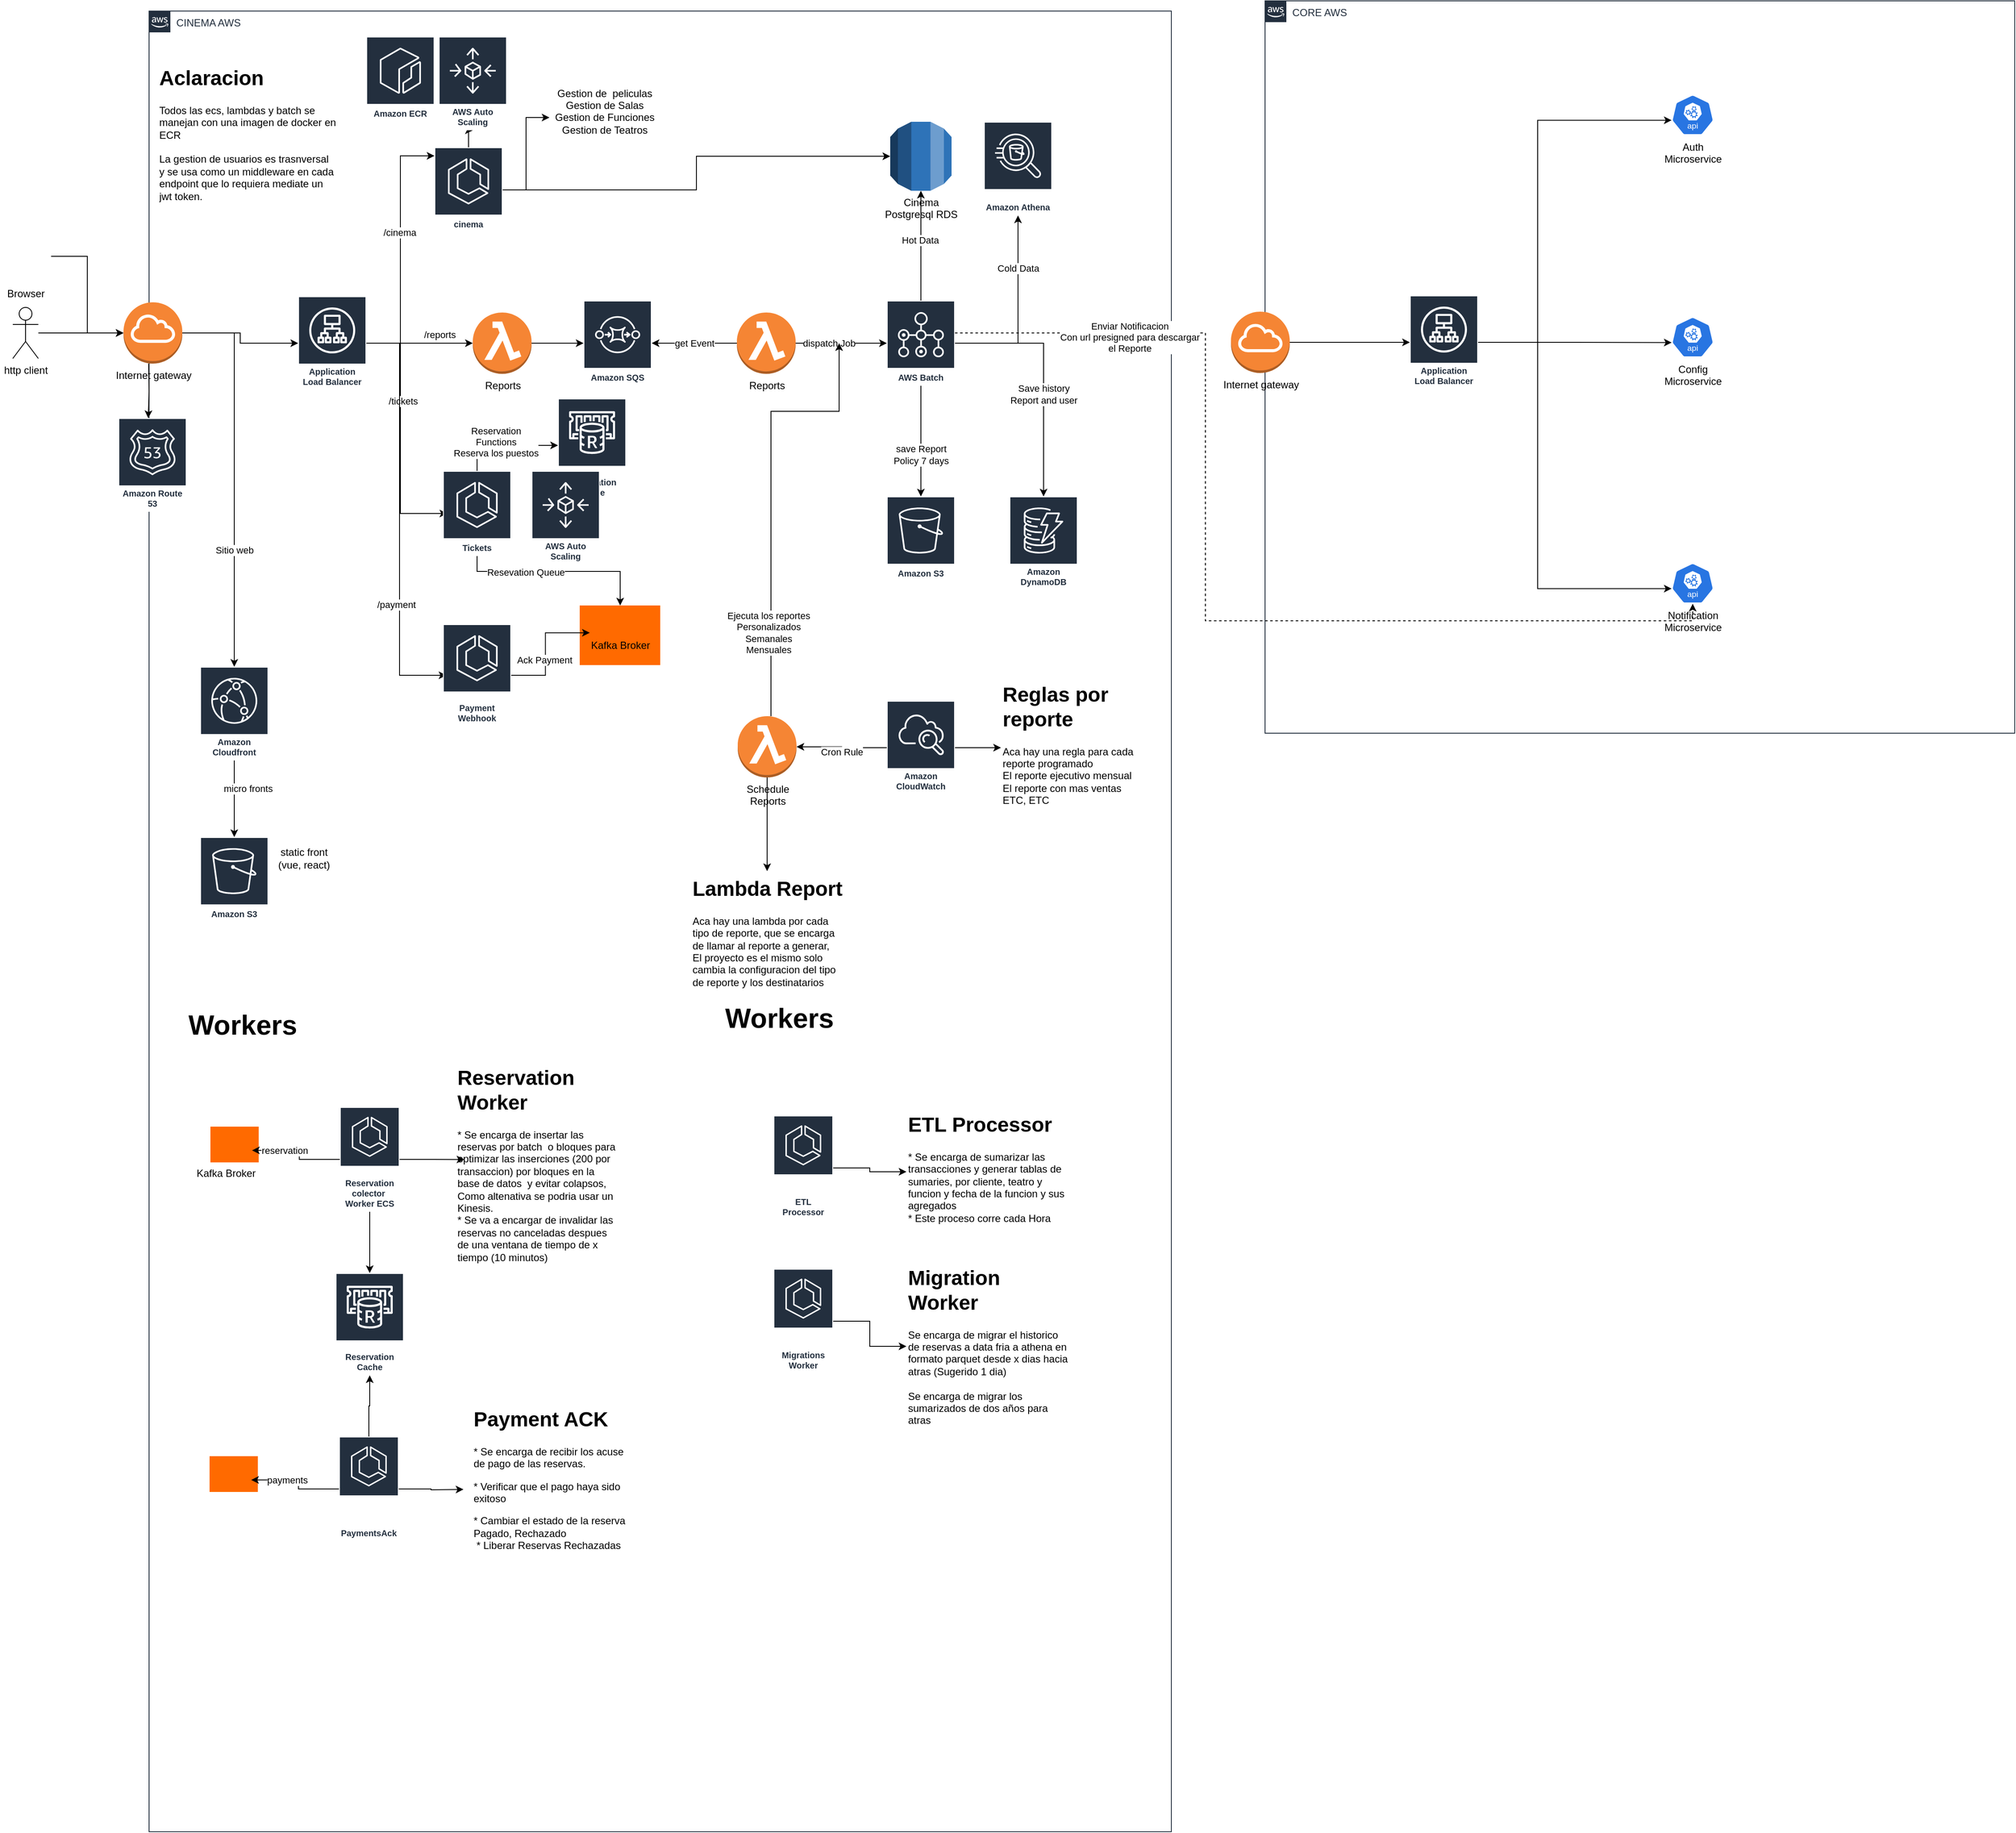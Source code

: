 <mxfile version="26.2.9" pages="2">
  <diagram id="qrjhCDZG1Iaw6mdnn3bu" name="Cinema">
    <mxGraphModel dx="4733" dy="2620" grid="1" gridSize="10" guides="1" tooltips="1" connect="1" arrows="1" fold="1" page="1" pageScale="1" pageWidth="827" pageHeight="1169" math="0" shadow="0">
      <root>
        <mxCell id="0" />
        <mxCell id="1" parent="0" />
        <mxCell id="vHxxIFdUAU8vNyTOmWnv-1" value="CINEMA AWS" style="points=[[0,0],[0.25,0],[0.5,0],[0.75,0],[1,0],[1,0.25],[1,0.5],[1,0.75],[1,1],[0.75,1],[0.5,1],[0.25,1],[0,1],[0,0.75],[0,0.5],[0,0.25]];outlineConnect=0;gradientColor=none;html=1;whiteSpace=wrap;fontSize=12;fontStyle=0;shape=mxgraph.aws4.group;grIcon=mxgraph.aws4.group_aws_cloud_alt;strokeColor=#232F3E;fillColor=none;verticalAlign=top;align=left;spacingLeft=30;fontColor=#232F3E;dashed=0;labelBackgroundColor=#ffffff;container=1;pointerEvents=0;collapsible=0;recursiveResize=0;" parent="1" vertex="1">
          <mxGeometry x="200" y="82" width="1200" height="2138" as="geometry" />
        </mxCell>
        <mxCell id="ai4LIW5I5wttdK81SUL5-4" style="edgeStyle=orthogonalEdgeStyle;rounded=0;orthogonalLoop=1;jettySize=auto;html=1;" parent="vHxxIFdUAU8vNyTOmWnv-1" source="ai4LIW5I5wttdK81SUL5-1" target="ai4LIW5I5wttdK81SUL5-3" edge="1">
          <mxGeometry relative="1" as="geometry">
            <Array as="points">
              <mxPoint x="295" y="390" />
              <mxPoint x="295" y="170" />
            </Array>
          </mxGeometry>
        </mxCell>
        <mxCell id="ai4LIW5I5wttdK81SUL5-5" value="/cinema" style="edgeLabel;html=1;align=center;verticalAlign=middle;resizable=0;points=[];" parent="ai4LIW5I5wttdK81SUL5-4" vertex="1" connectable="0">
          <mxGeometry x="0.133" y="1" relative="1" as="geometry">
            <mxPoint as="offset" />
          </mxGeometry>
        </mxCell>
        <mxCell id="bSFSbH7zQuuVI0iHfCVt-11" style="edgeStyle=orthogonalEdgeStyle;rounded=0;orthogonalLoop=1;jettySize=auto;html=1;" parent="vHxxIFdUAU8vNyTOmWnv-1" source="ai4LIW5I5wttdK81SUL5-1" target="bSFSbH7zQuuVI0iHfCVt-6" edge="1">
          <mxGeometry relative="1" as="geometry" />
        </mxCell>
        <mxCell id="bSFSbH7zQuuVI0iHfCVt-13" value="/reports" style="edgeLabel;html=1;align=center;verticalAlign=middle;resizable=0;points=[];" parent="bSFSbH7zQuuVI0iHfCVt-11" vertex="1" connectable="0">
          <mxGeometry x="0.405" relative="1" as="geometry">
            <mxPoint x="-2" y="-10" as="offset" />
          </mxGeometry>
        </mxCell>
        <mxCell id="bSFSbH7zQuuVI0iHfCVt-45" style="edgeStyle=orthogonalEdgeStyle;rounded=0;orthogonalLoop=1;jettySize=auto;html=1;" parent="vHxxIFdUAU8vNyTOmWnv-1" edge="1">
          <mxGeometry relative="1" as="geometry">
            <mxPoint x="260" y="390.0" as="sourcePoint" />
            <mxPoint x="350" y="590.0" as="targetPoint" />
            <Array as="points">
              <mxPoint x="295" y="390" />
              <mxPoint x="295" y="590" />
            </Array>
          </mxGeometry>
        </mxCell>
        <mxCell id="bSFSbH7zQuuVI0iHfCVt-46" value="/tickets" style="edgeLabel;html=1;align=center;verticalAlign=middle;resizable=0;points=[];" parent="bSFSbH7zQuuVI0iHfCVt-45" vertex="1" connectable="0">
          <mxGeometry x="-0.291" y="3" relative="1" as="geometry">
            <mxPoint as="offset" />
          </mxGeometry>
        </mxCell>
        <mxCell id="bSFSbH7zQuuVI0iHfCVt-52" style="edgeStyle=orthogonalEdgeStyle;rounded=0;orthogonalLoop=1;jettySize=auto;html=1;" parent="vHxxIFdUAU8vNyTOmWnv-1" edge="1">
          <mxGeometry relative="1" as="geometry">
            <mxPoint x="259" y="390.0" as="sourcePoint" />
            <mxPoint x="349" y="780.0" as="targetPoint" />
            <Array as="points">
              <mxPoint x="294" y="390" />
              <mxPoint x="294" y="780" />
            </Array>
          </mxGeometry>
        </mxCell>
        <mxCell id="bSFSbH7zQuuVI0iHfCVt-53" value="/payment" style="edgeLabel;html=1;align=center;verticalAlign=middle;resizable=0;points=[];" parent="bSFSbH7zQuuVI0iHfCVt-52" vertex="1" connectable="0">
          <mxGeometry x="0.423" y="-4" relative="1" as="geometry">
            <mxPoint as="offset" />
          </mxGeometry>
        </mxCell>
        <mxCell id="ai4LIW5I5wttdK81SUL5-1" value="Application Load Balancer" style="sketch=0;outlineConnect=0;fontColor=#232F3E;gradientColor=none;strokeColor=#ffffff;fillColor=#232F3E;dashed=0;verticalLabelPosition=middle;verticalAlign=bottom;align=center;html=1;whiteSpace=wrap;fontSize=10;fontStyle=1;spacing=3;shape=mxgraph.aws4.productIcon;prIcon=mxgraph.aws4.application_load_balancer;" parent="vHxxIFdUAU8vNyTOmWnv-1" vertex="1">
          <mxGeometry x="175" y="335" width="80" height="110" as="geometry" />
        </mxCell>
        <mxCell id="bSFSbH7zQuuVI0iHfCVt-3" style="edgeStyle=orthogonalEdgeStyle;rounded=0;orthogonalLoop=1;jettySize=auto;html=1;" parent="vHxxIFdUAU8vNyTOmWnv-1" source="ai4LIW5I5wttdK81SUL5-3" target="bSFSbH7zQuuVI0iHfCVt-2" edge="1">
          <mxGeometry relative="1" as="geometry" />
        </mxCell>
        <mxCell id="bSFSbH7zQuuVI0iHfCVt-49" style="edgeStyle=orthogonalEdgeStyle;rounded=0;orthogonalLoop=1;jettySize=auto;html=1;" parent="vHxxIFdUAU8vNyTOmWnv-1" source="ai4LIW5I5wttdK81SUL5-3" target="bSFSbH7zQuuVI0iHfCVt-1" edge="1">
          <mxGeometry relative="1" as="geometry" />
        </mxCell>
        <mxCell id="bSFSbH7zQuuVI0iHfCVt-50" style="edgeStyle=orthogonalEdgeStyle;rounded=0;orthogonalLoop=1;jettySize=auto;html=1;" parent="vHxxIFdUAU8vNyTOmWnv-1" source="ai4LIW5I5wttdK81SUL5-3" target="bSFSbH7zQuuVI0iHfCVt-47" edge="1">
          <mxGeometry relative="1" as="geometry" />
        </mxCell>
        <mxCell id="ai4LIW5I5wttdK81SUL5-3" value="cinema" style="sketch=0;outlineConnect=0;fontColor=#232F3E;gradientColor=none;strokeColor=#ffffff;fillColor=#232F3E;dashed=0;verticalLabelPosition=middle;verticalAlign=bottom;align=center;html=1;whiteSpace=wrap;fontSize=10;fontStyle=1;spacing=3;shape=mxgraph.aws4.productIcon;prIcon=mxgraph.aws4.ecs;" parent="vHxxIFdUAU8vNyTOmWnv-1" vertex="1">
          <mxGeometry x="335" y="160" width="80" height="100" as="geometry" />
        </mxCell>
        <mxCell id="bSFSbH7zQuuVI0iHfCVt-1" value="Cinema&lt;br&gt;Postgresql RDS" style="outlineConnect=0;dashed=0;verticalLabelPosition=bottom;verticalAlign=top;align=center;html=1;shape=mxgraph.aws3.rds;fillColor=#2E73B8;gradientColor=none;" parent="vHxxIFdUAU8vNyTOmWnv-1" vertex="1">
          <mxGeometry x="870" y="130" width="72" height="81" as="geometry" />
        </mxCell>
        <mxCell id="bSFSbH7zQuuVI0iHfCVt-2" value="AWS Auto Scaling" style="sketch=0;outlineConnect=0;fontColor=#232F3E;gradientColor=none;strokeColor=#ffffff;fillColor=#232F3E;dashed=0;verticalLabelPosition=middle;verticalAlign=bottom;align=center;html=1;whiteSpace=wrap;fontSize=10;fontStyle=1;spacing=3;shape=mxgraph.aws4.productIcon;prIcon=mxgraph.aws4.autoscaling;" parent="vHxxIFdUAU8vNyTOmWnv-1" vertex="1">
          <mxGeometry x="340" y="30" width="80" height="110" as="geometry" />
        </mxCell>
        <mxCell id="3_KUeQZ8YZsGpfDTtnyQ-13" style="edgeStyle=orthogonalEdgeStyle;rounded=0;orthogonalLoop=1;jettySize=auto;html=1;" edge="1" parent="vHxxIFdUAU8vNyTOmWnv-1" source="bSFSbH7zQuuVI0iHfCVt-4" target="3_KUeQZ8YZsGpfDTtnyQ-12">
          <mxGeometry relative="1" as="geometry">
            <Array as="points">
              <mxPoint x="385" y="510" />
            </Array>
          </mxGeometry>
        </mxCell>
        <mxCell id="3_KUeQZ8YZsGpfDTtnyQ-25" value="Reservation&lt;br&gt;Functions&lt;br&gt;Reserva los puestos" style="edgeLabel;html=1;align=center;verticalAlign=middle;resizable=0;points=[];" vertex="1" connectable="0" parent="3_KUeQZ8YZsGpfDTtnyQ-13">
          <mxGeometry x="-0.173" y="4" relative="1" as="geometry">
            <mxPoint as="offset" />
          </mxGeometry>
        </mxCell>
        <mxCell id="kPMmH-AXgDzZMT6fQuct-19" style="edgeStyle=orthogonalEdgeStyle;rounded=0;orthogonalLoop=1;jettySize=auto;html=1;" edge="1" parent="vHxxIFdUAU8vNyTOmWnv-1" source="bSFSbH7zQuuVI0iHfCVt-4" target="bSFSbH7zQuuVI0iHfCVt-5">
          <mxGeometry relative="1" as="geometry">
            <Array as="points">
              <mxPoint x="385" y="658" />
              <mxPoint x="553" y="658" />
            </Array>
          </mxGeometry>
        </mxCell>
        <mxCell id="kPMmH-AXgDzZMT6fQuct-20" value="Resevation Queue" style="edgeLabel;html=1;align=center;verticalAlign=middle;resizable=0;points=[];" vertex="1" connectable="0" parent="kPMmH-AXgDzZMT6fQuct-19">
          <mxGeometry x="-0.34" y="-1" relative="1" as="geometry">
            <mxPoint as="offset" />
          </mxGeometry>
        </mxCell>
        <mxCell id="bSFSbH7zQuuVI0iHfCVt-4" value="Tickets" style="sketch=0;outlineConnect=0;fontColor=#232F3E;gradientColor=none;strokeColor=#ffffff;fillColor=#232F3E;dashed=0;verticalLabelPosition=middle;verticalAlign=bottom;align=center;html=1;whiteSpace=wrap;fontSize=10;fontStyle=1;spacing=3;shape=mxgraph.aws4.productIcon;prIcon=mxgraph.aws4.ecs;" parent="vHxxIFdUAU8vNyTOmWnv-1" vertex="1">
          <mxGeometry x="345" y="540" width="80" height="100" as="geometry" />
        </mxCell>
        <mxCell id="bSFSbH7zQuuVI0iHfCVt-5" value="" style="points=[];aspect=fixed;html=1;align=center;shadow=0;dashed=0;fillColor=#FF6A00;strokeColor=none;shape=mxgraph.alibaba_cloud.kafka;" parent="vHxxIFdUAU8vNyTOmWnv-1" vertex="1">
          <mxGeometry x="505.5" y="698" width="94.5" height="70" as="geometry" />
        </mxCell>
        <mxCell id="bSFSbH7zQuuVI0iHfCVt-14" style="edgeStyle=orthogonalEdgeStyle;rounded=0;orthogonalLoop=1;jettySize=auto;html=1;" parent="vHxxIFdUAU8vNyTOmWnv-1" source="bSFSbH7zQuuVI0iHfCVt-6" target="bSFSbH7zQuuVI0iHfCVt-9" edge="1">
          <mxGeometry relative="1" as="geometry" />
        </mxCell>
        <mxCell id="bSFSbH7zQuuVI0iHfCVt-6" value="Reports" style="outlineConnect=0;dashed=0;verticalLabelPosition=bottom;verticalAlign=top;align=center;html=1;shape=mxgraph.aws3.lambda_function;fillColor=#F58534;gradientColor=none;" parent="vHxxIFdUAU8vNyTOmWnv-1" vertex="1">
          <mxGeometry x="380" y="354" width="69" height="72" as="geometry" />
        </mxCell>
        <mxCell id="bSFSbH7zQuuVI0iHfCVt-7" value="Amazon DynamoDB" style="sketch=0;outlineConnect=0;fontColor=#232F3E;gradientColor=none;strokeColor=#ffffff;fillColor=#232F3E;dashed=0;verticalLabelPosition=middle;verticalAlign=bottom;align=center;html=1;whiteSpace=wrap;fontSize=10;fontStyle=1;spacing=3;shape=mxgraph.aws4.productIcon;prIcon=mxgraph.aws4.dynamodb;" parent="vHxxIFdUAU8vNyTOmWnv-1" vertex="1">
          <mxGeometry x="1010" y="570" width="80" height="110" as="geometry" />
        </mxCell>
        <mxCell id="bSFSbH7zQuuVI0iHfCVt-8" value="Amazon S3" style="sketch=0;outlineConnect=0;fontColor=#232F3E;gradientColor=none;strokeColor=#ffffff;fillColor=#232F3E;dashed=0;verticalLabelPosition=middle;verticalAlign=bottom;align=center;html=1;whiteSpace=wrap;fontSize=10;fontStyle=1;spacing=3;shape=mxgraph.aws4.productIcon;prIcon=mxgraph.aws4.s3;" parent="vHxxIFdUAU8vNyTOmWnv-1" vertex="1">
          <mxGeometry x="866" y="570" width="80" height="100" as="geometry" />
        </mxCell>
        <mxCell id="bSFSbH7zQuuVI0iHfCVt-9" value="Amazon SQS" style="sketch=0;outlineConnect=0;fontColor=#232F3E;gradientColor=none;strokeColor=#ffffff;fillColor=#232F3E;dashed=0;verticalLabelPosition=middle;verticalAlign=bottom;align=center;html=1;whiteSpace=wrap;fontSize=10;fontStyle=1;spacing=3;shape=mxgraph.aws4.productIcon;prIcon=mxgraph.aws4.sqs;" parent="vHxxIFdUAU8vNyTOmWnv-1" vertex="1">
          <mxGeometry x="510" y="340" width="80" height="100" as="geometry" />
        </mxCell>
        <mxCell id="bSFSbH7zQuuVI0iHfCVt-21" style="edgeStyle=orthogonalEdgeStyle;rounded=0;orthogonalLoop=1;jettySize=auto;html=1;" parent="vHxxIFdUAU8vNyTOmWnv-1" source="bSFSbH7zQuuVI0iHfCVt-10" target="bSFSbH7zQuuVI0iHfCVt-20" edge="1">
          <mxGeometry relative="1" as="geometry" />
        </mxCell>
        <mxCell id="bSFSbH7zQuuVI0iHfCVt-29" value="Cold Data" style="edgeLabel;html=1;align=center;verticalAlign=middle;resizable=0;points=[];" parent="bSFSbH7zQuuVI0iHfCVt-21" vertex="1" connectable="0">
          <mxGeometry x="0.451" relative="1" as="geometry">
            <mxPoint as="offset" />
          </mxGeometry>
        </mxCell>
        <mxCell id="bSFSbH7zQuuVI0iHfCVt-22" style="edgeStyle=orthogonalEdgeStyle;rounded=0;orthogonalLoop=1;jettySize=auto;html=1;" parent="vHxxIFdUAU8vNyTOmWnv-1" source="bSFSbH7zQuuVI0iHfCVt-10" target="bSFSbH7zQuuVI0iHfCVt-8" edge="1">
          <mxGeometry relative="1" as="geometry" />
        </mxCell>
        <mxCell id="bSFSbH7zQuuVI0iHfCVt-26" value="save Report&lt;br&gt;Policy 7 days" style="edgeLabel;html=1;align=center;verticalAlign=middle;resizable=0;points=[];" parent="bSFSbH7zQuuVI0iHfCVt-22" vertex="1" connectable="0">
          <mxGeometry x="-0.285" relative="1" as="geometry">
            <mxPoint y="34" as="offset" />
          </mxGeometry>
        </mxCell>
        <mxCell id="bSFSbH7zQuuVI0iHfCVt-23" style="edgeStyle=orthogonalEdgeStyle;rounded=0;orthogonalLoop=1;jettySize=auto;html=1;" parent="vHxxIFdUAU8vNyTOmWnv-1" source="bSFSbH7zQuuVI0iHfCVt-10" target="bSFSbH7zQuuVI0iHfCVt-7" edge="1">
          <mxGeometry relative="1" as="geometry" />
        </mxCell>
        <mxCell id="bSFSbH7zQuuVI0iHfCVt-27" value="Save history&lt;br&gt;Report and user" style="edgeLabel;html=1;align=center;verticalAlign=middle;resizable=0;points=[];" parent="bSFSbH7zQuuVI0iHfCVt-23" vertex="1" connectable="0">
          <mxGeometry x="0.146" relative="1" as="geometry">
            <mxPoint y="1" as="offset" />
          </mxGeometry>
        </mxCell>
        <mxCell id="bSFSbH7zQuuVI0iHfCVt-10" value="AWS Batch" style="sketch=0;outlineConnect=0;fontColor=#232F3E;gradientColor=none;strokeColor=#ffffff;fillColor=#232F3E;dashed=0;verticalLabelPosition=middle;verticalAlign=bottom;align=center;html=1;whiteSpace=wrap;fontSize=10;fontStyle=1;spacing=3;shape=mxgraph.aws4.productIcon;prIcon=mxgraph.aws4.batch;" parent="vHxxIFdUAU8vNyTOmWnv-1" vertex="1">
          <mxGeometry x="866" y="340" width="80" height="100" as="geometry" />
        </mxCell>
        <mxCell id="bSFSbH7zQuuVI0iHfCVt-12" value="Amazon ECR" style="sketch=0;outlineConnect=0;fontColor=#232F3E;gradientColor=none;strokeColor=#ffffff;fillColor=#232F3E;dashed=0;verticalLabelPosition=middle;verticalAlign=bottom;align=center;html=1;whiteSpace=wrap;fontSize=10;fontStyle=1;spacing=3;shape=mxgraph.aws4.productIcon;prIcon=mxgraph.aws4.ecr;" parent="vHxxIFdUAU8vNyTOmWnv-1" vertex="1">
          <mxGeometry x="255" y="30" width="80" height="100" as="geometry" />
        </mxCell>
        <mxCell id="bSFSbH7zQuuVI0iHfCVt-16" style="edgeStyle=orthogonalEdgeStyle;rounded=0;orthogonalLoop=1;jettySize=auto;html=1;" parent="vHxxIFdUAU8vNyTOmWnv-1" source="bSFSbH7zQuuVI0iHfCVt-15" target="bSFSbH7zQuuVI0iHfCVt-9" edge="1">
          <mxGeometry relative="1" as="geometry" />
        </mxCell>
        <mxCell id="bSFSbH7zQuuVI0iHfCVt-17" value="get Event" style="edgeLabel;html=1;align=center;verticalAlign=middle;resizable=0;points=[];" parent="bSFSbH7zQuuVI0iHfCVt-16" vertex="1" connectable="0">
          <mxGeometry x="-0.001" relative="1" as="geometry">
            <mxPoint as="offset" />
          </mxGeometry>
        </mxCell>
        <mxCell id="bSFSbH7zQuuVI0iHfCVt-18" style="edgeStyle=orthogonalEdgeStyle;rounded=0;orthogonalLoop=1;jettySize=auto;html=1;" parent="vHxxIFdUAU8vNyTOmWnv-1" source="bSFSbH7zQuuVI0iHfCVt-15" target="bSFSbH7zQuuVI0iHfCVt-10" edge="1">
          <mxGeometry relative="1" as="geometry" />
        </mxCell>
        <mxCell id="bSFSbH7zQuuVI0iHfCVt-24" value="dispatch Job" style="edgeLabel;html=1;align=center;verticalAlign=middle;resizable=0;points=[];" parent="bSFSbH7zQuuVI0iHfCVt-18" vertex="1" connectable="0">
          <mxGeometry x="-0.276" relative="1" as="geometry">
            <mxPoint as="offset" />
          </mxGeometry>
        </mxCell>
        <mxCell id="bSFSbH7zQuuVI0iHfCVt-15" value="Reports" style="outlineConnect=0;dashed=0;verticalLabelPosition=bottom;verticalAlign=top;align=center;html=1;shape=mxgraph.aws3.lambda_function;fillColor=#F58534;gradientColor=none;" parent="vHxxIFdUAU8vNyTOmWnv-1" vertex="1">
          <mxGeometry x="690" y="354" width="69" height="72" as="geometry" />
        </mxCell>
        <mxCell id="bSFSbH7zQuuVI0iHfCVt-19" style="edgeStyle=orthogonalEdgeStyle;rounded=0;orthogonalLoop=1;jettySize=auto;html=1;entryX=0.5;entryY=1;entryDx=0;entryDy=0;entryPerimeter=0;" parent="vHxxIFdUAU8vNyTOmWnv-1" source="bSFSbH7zQuuVI0iHfCVt-10" target="bSFSbH7zQuuVI0iHfCVt-1" edge="1">
          <mxGeometry relative="1" as="geometry" />
        </mxCell>
        <mxCell id="bSFSbH7zQuuVI0iHfCVt-28" value="Hot Data" style="edgeLabel;html=1;align=center;verticalAlign=middle;resizable=0;points=[];" parent="bSFSbH7zQuuVI0iHfCVt-19" vertex="1" connectable="0">
          <mxGeometry x="0.101" y="1" relative="1" as="geometry">
            <mxPoint as="offset" />
          </mxGeometry>
        </mxCell>
        <mxCell id="bSFSbH7zQuuVI0iHfCVt-20" value="Amazon Athena" style="sketch=0;outlineConnect=0;fontColor=#232F3E;gradientColor=none;strokeColor=#ffffff;fillColor=#232F3E;dashed=0;verticalLabelPosition=middle;verticalAlign=bottom;align=center;html=1;whiteSpace=wrap;fontSize=10;fontStyle=1;spacing=3;shape=mxgraph.aws4.productIcon;prIcon=mxgraph.aws4.athena;" parent="vHxxIFdUAU8vNyTOmWnv-1" vertex="1">
          <mxGeometry x="980" y="130" width="80" height="110" as="geometry" />
        </mxCell>
        <mxCell id="bSFSbH7zQuuVI0iHfCVt-39" style="edgeStyle=orthogonalEdgeStyle;rounded=0;orthogonalLoop=1;jettySize=auto;html=1;" parent="vHxxIFdUAU8vNyTOmWnv-1" source="bSFSbH7zQuuVI0iHfCVt-37" target="bSFSbH7zQuuVI0iHfCVt-38" edge="1">
          <mxGeometry relative="1" as="geometry" />
        </mxCell>
        <mxCell id="bSFSbH7zQuuVI0iHfCVt-41" value="micro fronts" style="edgeLabel;html=1;align=center;verticalAlign=middle;resizable=0;points=[];" parent="bSFSbH7zQuuVI0iHfCVt-39" vertex="1" connectable="0">
          <mxGeometry x="-0.316" y="2" relative="1" as="geometry">
            <mxPoint x="14" y="2" as="offset" />
          </mxGeometry>
        </mxCell>
        <mxCell id="bSFSbH7zQuuVI0iHfCVt-37" value="Amazon Cloudfront" style="sketch=0;outlineConnect=0;fontColor=#232F3E;gradientColor=none;strokeColor=#ffffff;fillColor=#232F3E;dashed=0;verticalLabelPosition=middle;verticalAlign=bottom;align=center;html=1;whiteSpace=wrap;fontSize=10;fontStyle=1;spacing=3;shape=mxgraph.aws4.productIcon;prIcon=mxgraph.aws4.cloudfront;" parent="vHxxIFdUAU8vNyTOmWnv-1" vertex="1">
          <mxGeometry x="60" y="770" width="80" height="110" as="geometry" />
        </mxCell>
        <mxCell id="bSFSbH7zQuuVI0iHfCVt-38" value="Amazon S3" style="sketch=0;outlineConnect=0;fontColor=#232F3E;gradientColor=none;strokeColor=#ffffff;fillColor=#232F3E;dashed=0;verticalLabelPosition=middle;verticalAlign=bottom;align=center;html=1;whiteSpace=wrap;fontSize=10;fontStyle=1;spacing=3;shape=mxgraph.aws4.productIcon;prIcon=mxgraph.aws4.s3;" parent="vHxxIFdUAU8vNyTOmWnv-1" vertex="1">
          <mxGeometry x="60" y="970" width="80" height="100" as="geometry" />
        </mxCell>
        <mxCell id="bSFSbH7zQuuVI0iHfCVt-40" value="static front&lt;br&gt;(vue, react)" style="text;html=1;align=center;verticalAlign=middle;whiteSpace=wrap;rounded=0;" parent="vHxxIFdUAU8vNyTOmWnv-1" vertex="1">
          <mxGeometry x="140" y="980" width="84" height="30" as="geometry" />
        </mxCell>
        <mxCell id="bSFSbH7zQuuVI0iHfCVt-47" value="Gestion de&amp;nbsp; peliculas&lt;div&gt;Gestion de Salas&lt;br&gt;Gestion de Funciones&lt;br&gt;Gestion de Teatros&lt;br&gt;&lt;br&gt;&lt;/div&gt;" style="text;html=1;align=center;verticalAlign=middle;whiteSpace=wrap;rounded=0;" parent="vHxxIFdUAU8vNyTOmWnv-1" vertex="1">
          <mxGeometry x="470" y="90" width="130" height="70" as="geometry" />
        </mxCell>
        <mxCell id="bSFSbH7zQuuVI0iHfCVt-51" value="Payment Webhook" style="sketch=0;outlineConnect=0;fontColor=#232F3E;gradientColor=none;strokeColor=#ffffff;fillColor=#232F3E;dashed=0;verticalLabelPosition=middle;verticalAlign=bottom;align=center;html=1;whiteSpace=wrap;fontSize=10;fontStyle=1;spacing=3;shape=mxgraph.aws4.productIcon;prIcon=mxgraph.aws4.ecs;" parent="vHxxIFdUAU8vNyTOmWnv-1" vertex="1">
          <mxGeometry x="345" y="720" width="80" height="120" as="geometry" />
        </mxCell>
        <mxCell id="3_KUeQZ8YZsGpfDTtnyQ-9" style="edgeStyle=orthogonalEdgeStyle;rounded=0;orthogonalLoop=1;jettySize=auto;html=1;" edge="1" parent="vHxxIFdUAU8vNyTOmWnv-1" source="3_KUeQZ8YZsGpfDTtnyQ-7" target="3_KUeQZ8YZsGpfDTtnyQ-8">
          <mxGeometry relative="1" as="geometry" />
        </mxCell>
        <mxCell id="3_KUeQZ8YZsGpfDTtnyQ-14" value="Cron Rule" style="edgeLabel;html=1;align=center;verticalAlign=middle;resizable=0;points=[];" vertex="1" connectable="0" parent="3_KUeQZ8YZsGpfDTtnyQ-9">
          <mxGeometry x="-0.011" y="5" relative="1" as="geometry">
            <mxPoint x="5" y="5" as="offset" />
          </mxGeometry>
        </mxCell>
        <mxCell id="3_KUeQZ8YZsGpfDTtnyQ-28" style="edgeStyle=orthogonalEdgeStyle;rounded=0;orthogonalLoop=1;jettySize=auto;html=1;" edge="1" parent="vHxxIFdUAU8vNyTOmWnv-1" source="3_KUeQZ8YZsGpfDTtnyQ-7" target="3_KUeQZ8YZsGpfDTtnyQ-27">
          <mxGeometry relative="1" as="geometry" />
        </mxCell>
        <mxCell id="3_KUeQZ8YZsGpfDTtnyQ-7" value="Amazon CloudWatch" style="sketch=0;outlineConnect=0;fontColor=#232F3E;gradientColor=none;strokeColor=#ffffff;fillColor=#232F3E;dashed=0;verticalLabelPosition=middle;verticalAlign=bottom;align=center;html=1;whiteSpace=wrap;fontSize=10;fontStyle=1;spacing=3;shape=mxgraph.aws4.productIcon;prIcon=mxgraph.aws4.cloudwatch;" vertex="1" parent="vHxxIFdUAU8vNyTOmWnv-1">
          <mxGeometry x="866" y="810" width="80" height="110" as="geometry" />
        </mxCell>
        <mxCell id="3_KUeQZ8YZsGpfDTtnyQ-10" style="edgeStyle=orthogonalEdgeStyle;rounded=0;orthogonalLoop=1;jettySize=auto;html=1;" edge="1" parent="vHxxIFdUAU8vNyTOmWnv-1" source="3_KUeQZ8YZsGpfDTtnyQ-8">
          <mxGeometry relative="1" as="geometry">
            <mxPoint x="810.0" y="390" as="targetPoint" />
            <Array as="points">
              <mxPoint x="730" y="470" />
              <mxPoint x="810" y="470" />
            </Array>
          </mxGeometry>
        </mxCell>
        <mxCell id="3_KUeQZ8YZsGpfDTtnyQ-11" value="Ejecuta los reportes&lt;br&gt;Personalizados&lt;br&gt;Semanales&lt;br&gt;Mensuales" style="edgeLabel;html=1;align=center;verticalAlign=middle;resizable=0;points=[];" vertex="1" connectable="0" parent="3_KUeQZ8YZsGpfDTtnyQ-10">
          <mxGeometry x="-0.616" y="3" relative="1" as="geometry">
            <mxPoint y="1" as="offset" />
          </mxGeometry>
        </mxCell>
        <mxCell id="3_KUeQZ8YZsGpfDTtnyQ-30" style="edgeStyle=orthogonalEdgeStyle;rounded=0;orthogonalLoop=1;jettySize=auto;html=1;" edge="1" parent="vHxxIFdUAU8vNyTOmWnv-1" source="3_KUeQZ8YZsGpfDTtnyQ-8" target="3_KUeQZ8YZsGpfDTtnyQ-29">
          <mxGeometry relative="1" as="geometry" />
        </mxCell>
        <mxCell id="3_KUeQZ8YZsGpfDTtnyQ-8" value="Schedule&lt;br&gt;Reports" style="outlineConnect=0;dashed=0;verticalLabelPosition=bottom;verticalAlign=top;align=center;html=1;shape=mxgraph.aws3.lambda_function;fillColor=#F58534;gradientColor=none;" vertex="1" parent="vHxxIFdUAU8vNyTOmWnv-1">
          <mxGeometry x="691" y="828" width="69" height="72" as="geometry" />
        </mxCell>
        <mxCell id="3_KUeQZ8YZsGpfDTtnyQ-12" value="Reservation&lt;br&gt;Cache" style="sketch=0;outlineConnect=0;fontColor=#232F3E;gradientColor=none;strokeColor=#ffffff;fillColor=#232F3E;dashed=0;verticalLabelPosition=middle;verticalAlign=bottom;align=center;html=1;whiteSpace=wrap;fontSize=10;fontStyle=1;spacing=3;shape=mxgraph.aws4.productIcon;prIcon=mxgraph.aws4.elasticache_for_redis;" vertex="1" parent="vHxxIFdUAU8vNyTOmWnv-1">
          <mxGeometry x="480" y="455" width="80" height="120" as="geometry" />
        </mxCell>
        <mxCell id="3_KUeQZ8YZsGpfDTtnyQ-17" style="edgeStyle=orthogonalEdgeStyle;rounded=0;orthogonalLoop=1;jettySize=auto;html=1;entryX=0.125;entryY=0.458;entryDx=0;entryDy=0;entryPerimeter=0;" edge="1" parent="vHxxIFdUAU8vNyTOmWnv-1" source="bSFSbH7zQuuVI0iHfCVt-51" target="bSFSbH7zQuuVI0iHfCVt-5">
          <mxGeometry relative="1" as="geometry" />
        </mxCell>
        <mxCell id="3_KUeQZ8YZsGpfDTtnyQ-20" value="Ack Payment" style="edgeLabel;html=1;align=center;verticalAlign=middle;resizable=0;points=[];" vertex="1" connectable="0" parent="3_KUeQZ8YZsGpfDTtnyQ-17">
          <mxGeometry x="-0.177" y="2" relative="1" as="geometry">
            <mxPoint as="offset" />
          </mxGeometry>
        </mxCell>
        <mxCell id="3_KUeQZ8YZsGpfDTtnyQ-18" value="Kafka Broker" style="text;html=1;align=center;verticalAlign=middle;resizable=0;points=[];autosize=1;strokeColor=none;fillColor=none;" vertex="1" parent="vHxxIFdUAU8vNyTOmWnv-1">
          <mxGeometry x="507.75" y="730" width="90" height="30" as="geometry" />
        </mxCell>
        <mxCell id="kPMmH-AXgDzZMT6fQuct-3" style="edgeStyle=orthogonalEdgeStyle;rounded=0;orthogonalLoop=1;jettySize=auto;html=1;" edge="1" parent="vHxxIFdUAU8vNyTOmWnv-1" source="3_KUeQZ8YZsGpfDTtnyQ-26" target="kPMmH-AXgDzZMT6fQuct-2">
          <mxGeometry relative="1" as="geometry" />
        </mxCell>
        <mxCell id="3_KUeQZ8YZsGpfDTtnyQ-26" value="Reservation colector&amp;nbsp; Worker ECS" style="sketch=0;outlineConnect=0;fontColor=#232F3E;gradientColor=none;strokeColor=#ffffff;fillColor=#232F3E;dashed=0;verticalLabelPosition=middle;verticalAlign=bottom;align=center;html=1;whiteSpace=wrap;fontSize=10;fontStyle=1;spacing=3;shape=mxgraph.aws4.productIcon;prIcon=mxgraph.aws4.ecs;" vertex="1" parent="vHxxIFdUAU8vNyTOmWnv-1">
          <mxGeometry x="224" y="1287" width="70" height="123" as="geometry" />
        </mxCell>
        <mxCell id="3_KUeQZ8YZsGpfDTtnyQ-27" value="&lt;h1 style=&quot;margin-top: 0px;&quot;&gt;Reglas por reporte&lt;/h1&gt;&lt;p&gt;Aca hay una regla para cada reporte programado&lt;br&gt;El reporte ejecutivo mensual&lt;br&gt;El reporte con mas ventas&lt;br&gt;ETC, ETC&lt;/p&gt;" style="text;html=1;whiteSpace=wrap;overflow=hidden;rounded=0;" vertex="1" parent="vHxxIFdUAU8vNyTOmWnv-1">
          <mxGeometry x="1000" y="782" width="180" height="166" as="geometry" />
        </mxCell>
        <mxCell id="3_KUeQZ8YZsGpfDTtnyQ-29" value="&lt;h1 style=&quot;margin-top: 0px;&quot;&gt;Lambda Report&lt;/h1&gt;&lt;p&gt;Aca hay una lambda por cada tipo de reporte, que se encarga de llamar al reporte a generar,&amp;nbsp;&lt;br&gt;El proyecto es el mismo solo cambia la configuracion del tipo de reporte y los destinatarios&lt;/p&gt;" style="text;html=1;whiteSpace=wrap;overflow=hidden;rounded=0;" vertex="1" parent="vHxxIFdUAU8vNyTOmWnv-1">
          <mxGeometry x="635.5" y="1010" width="180" height="166" as="geometry" />
        </mxCell>
        <mxCell id="3_KUeQZ8YZsGpfDTtnyQ-32" value="" style="points=[];aspect=fixed;html=1;align=center;shadow=0;dashed=0;fillColor=#FF6A00;strokeColor=none;shape=mxgraph.alibaba_cloud.kafka;" vertex="1" parent="vHxxIFdUAU8vNyTOmWnv-1">
          <mxGeometry x="72" y="1310" width="56.7" height="42" as="geometry" />
        </mxCell>
        <mxCell id="3_KUeQZ8YZsGpfDTtnyQ-33" value="Kafka Broker" style="text;html=1;align=center;verticalAlign=middle;resizable=0;points=[];autosize=1;strokeColor=none;fillColor=none;" vertex="1" parent="vHxxIFdUAU8vNyTOmWnv-1">
          <mxGeometry x="45" y="1350" width="90" height="30" as="geometry" />
        </mxCell>
        <mxCell id="3_KUeQZ8YZsGpfDTtnyQ-35" style="edgeStyle=orthogonalEdgeStyle;rounded=0;orthogonalLoop=1;jettySize=auto;html=1;entryX=0.861;entryY=0.665;entryDx=0;entryDy=0;entryPerimeter=0;" edge="1" parent="vHxxIFdUAU8vNyTOmWnv-1" source="3_KUeQZ8YZsGpfDTtnyQ-26" target="3_KUeQZ8YZsGpfDTtnyQ-32">
          <mxGeometry relative="1" as="geometry" />
        </mxCell>
        <mxCell id="3_KUeQZ8YZsGpfDTtnyQ-44" value="reservation" style="edgeLabel;html=1;align=center;verticalAlign=middle;resizable=0;points=[];" vertex="1" connectable="0" parent="3_KUeQZ8YZsGpfDTtnyQ-35">
          <mxGeometry x="0.338" relative="1" as="geometry">
            <mxPoint as="offset" />
          </mxGeometry>
        </mxCell>
        <mxCell id="3_KUeQZ8YZsGpfDTtnyQ-36" value="&lt;b&gt;&lt;font style=&quot;font-size: 32px;&quot;&gt;Workers&lt;/font&gt;&lt;/b&gt;" style="text;html=1;align=center;verticalAlign=middle;whiteSpace=wrap;rounded=0;" vertex="1" parent="vHxxIFdUAU8vNyTOmWnv-1">
          <mxGeometry x="80" y="1176" width="60" height="30" as="geometry" />
        </mxCell>
        <mxCell id="3_KUeQZ8YZsGpfDTtnyQ-37" value="&lt;h1 style=&quot;margin-top: 0px;&quot;&gt;Reservation Worker&lt;/h1&gt;&lt;p&gt;* Se encarga de insertar las reservas por batch&amp;nbsp; o bloques para optimizar las inserciones (200 por transaccion) por bloques en la base de datos&amp;nbsp; y evitar colapsos, Como altenativa se podria usar un Kinesis.&lt;br&gt;* Se va a encargar de invalidar las reservas no canceladas despues de una ventana de tiempo de x tiempo (10 minutos)&lt;/p&gt;" style="text;html=1;whiteSpace=wrap;overflow=hidden;rounded=0;" vertex="1" parent="vHxxIFdUAU8vNyTOmWnv-1">
          <mxGeometry x="360" y="1232" width="190" height="268" as="geometry" />
        </mxCell>
        <mxCell id="3_KUeQZ8YZsGpfDTtnyQ-39" style="edgeStyle=orthogonalEdgeStyle;rounded=0;orthogonalLoop=1;jettySize=auto;html=1;entryX=0.053;entryY=0.435;entryDx=0;entryDy=0;entryPerimeter=0;" edge="1" parent="vHxxIFdUAU8vNyTOmWnv-1" source="3_KUeQZ8YZsGpfDTtnyQ-26" target="3_KUeQZ8YZsGpfDTtnyQ-37">
          <mxGeometry relative="1" as="geometry" />
        </mxCell>
        <mxCell id="kPMmH-AXgDzZMT6fQuct-4" style="edgeStyle=orthogonalEdgeStyle;rounded=0;orthogonalLoop=1;jettySize=auto;html=1;" edge="1" parent="vHxxIFdUAU8vNyTOmWnv-1" source="3_KUeQZ8YZsGpfDTtnyQ-40" target="kPMmH-AXgDzZMT6fQuct-2">
          <mxGeometry relative="1" as="geometry" />
        </mxCell>
        <mxCell id="3_KUeQZ8YZsGpfDTtnyQ-40" value="PaymentsAck" style="sketch=0;outlineConnect=0;fontColor=#232F3E;gradientColor=none;strokeColor=#ffffff;fillColor=#232F3E;dashed=0;verticalLabelPosition=middle;verticalAlign=bottom;align=center;html=1;whiteSpace=wrap;fontSize=10;fontStyle=1;spacing=3;shape=mxgraph.aws4.productIcon;prIcon=mxgraph.aws4.ecs;" vertex="1" parent="vHxxIFdUAU8vNyTOmWnv-1">
          <mxGeometry x="223" y="1674" width="70" height="123" as="geometry" />
        </mxCell>
        <mxCell id="3_KUeQZ8YZsGpfDTtnyQ-41" value="" style="points=[];aspect=fixed;html=1;align=center;shadow=0;dashed=0;fillColor=#FF6A00;strokeColor=none;shape=mxgraph.alibaba_cloud.kafka;" vertex="1" parent="vHxxIFdUAU8vNyTOmWnv-1">
          <mxGeometry x="71" y="1697" width="56.7" height="42" as="geometry" />
        </mxCell>
        <mxCell id="3_KUeQZ8YZsGpfDTtnyQ-42" style="edgeStyle=orthogonalEdgeStyle;rounded=0;orthogonalLoop=1;jettySize=auto;html=1;entryX=0.861;entryY=0.665;entryDx=0;entryDy=0;entryPerimeter=0;" edge="1" parent="vHxxIFdUAU8vNyTOmWnv-1" source="3_KUeQZ8YZsGpfDTtnyQ-40" target="3_KUeQZ8YZsGpfDTtnyQ-41">
          <mxGeometry relative="1" as="geometry" />
        </mxCell>
        <mxCell id="3_KUeQZ8YZsGpfDTtnyQ-45" value="payments" style="edgeLabel;html=1;align=center;verticalAlign=middle;resizable=0;points=[];" vertex="1" connectable="0" parent="3_KUeQZ8YZsGpfDTtnyQ-42">
          <mxGeometry x="0.255" relative="1" as="geometry">
            <mxPoint as="offset" />
          </mxGeometry>
        </mxCell>
        <mxCell id="3_KUeQZ8YZsGpfDTtnyQ-43" style="edgeStyle=orthogonalEdgeStyle;rounded=0;orthogonalLoop=1;jettySize=auto;html=1;entryX=0.053;entryY=0.435;entryDx=0;entryDy=0;entryPerimeter=0;" edge="1" parent="vHxxIFdUAU8vNyTOmWnv-1" source="3_KUeQZ8YZsGpfDTtnyQ-40">
          <mxGeometry relative="1" as="geometry">
            <mxPoint x="369" y="1736" as="targetPoint" />
          </mxGeometry>
        </mxCell>
        <mxCell id="3_KUeQZ8YZsGpfDTtnyQ-46" value="&lt;h1 style=&quot;margin-top: 0px;&quot;&gt;Payment ACK&lt;/h1&gt;&lt;p&gt;* Se encarga de recibir los acuse de pago de las reservas.&lt;/p&gt;&lt;p&gt;* Verificar que el pago haya sido exitoso&lt;/p&gt;&lt;p&gt;* Cambiar el estado de la reserva&amp;nbsp;&lt;br&gt;Pagado, Rechazado&lt;br&gt;&amp;nbsp;* Liberar Reservas Rechazadas&lt;/p&gt;" style="text;html=1;whiteSpace=wrap;overflow=hidden;rounded=0;" vertex="1" parent="vHxxIFdUAU8vNyTOmWnv-1">
          <mxGeometry x="379" y="1633" width="190" height="202" as="geometry" />
        </mxCell>
        <mxCell id="3_KUeQZ8YZsGpfDTtnyQ-51" style="edgeStyle=orthogonalEdgeStyle;rounded=0;orthogonalLoop=1;jettySize=auto;html=1;entryX=0;entryY=0.5;entryDx=0;entryDy=0;" edge="1" parent="vHxxIFdUAU8vNyTOmWnv-1" source="3_KUeQZ8YZsGpfDTtnyQ-47" target="3_KUeQZ8YZsGpfDTtnyQ-48">
          <mxGeometry relative="1" as="geometry" />
        </mxCell>
        <mxCell id="3_KUeQZ8YZsGpfDTtnyQ-47" value="ETL Processor" style="sketch=0;outlineConnect=0;fontColor=#232F3E;gradientColor=none;strokeColor=#ffffff;fillColor=#232F3E;dashed=0;verticalLabelPosition=middle;verticalAlign=bottom;align=center;html=1;whiteSpace=wrap;fontSize=10;fontStyle=1;spacing=3;shape=mxgraph.aws4.productIcon;prIcon=mxgraph.aws4.ecs;" vertex="1" parent="vHxxIFdUAU8vNyTOmWnv-1">
          <mxGeometry x="733" y="1297" width="70" height="123" as="geometry" />
        </mxCell>
        <mxCell id="3_KUeQZ8YZsGpfDTtnyQ-48" value="&lt;h1 style=&quot;margin-top: 0px;&quot;&gt;ETL Processor&lt;/h1&gt;&lt;p&gt;* Se encarga de sumarizar las transacciones y generar tablas de sumaries, por cliente, teatro y funcion y fecha de la funcion y sus agregados&lt;br&gt;* Este proceso corre cada Hora&lt;/p&gt;" style="text;html=1;whiteSpace=wrap;overflow=hidden;rounded=0;" vertex="1" parent="vHxxIFdUAU8vNyTOmWnv-1">
          <mxGeometry x="889" y="1287" width="190" height="152" as="geometry" />
        </mxCell>
        <mxCell id="3_KUeQZ8YZsGpfDTtnyQ-52" style="edgeStyle=orthogonalEdgeStyle;rounded=0;orthogonalLoop=1;jettySize=auto;html=1;" edge="1" parent="vHxxIFdUAU8vNyTOmWnv-1" source="3_KUeQZ8YZsGpfDTtnyQ-49" target="3_KUeQZ8YZsGpfDTtnyQ-50">
          <mxGeometry relative="1" as="geometry" />
        </mxCell>
        <mxCell id="3_KUeQZ8YZsGpfDTtnyQ-49" value="Migrations Worker" style="sketch=0;outlineConnect=0;fontColor=#232F3E;gradientColor=none;strokeColor=#ffffff;fillColor=#232F3E;dashed=0;verticalLabelPosition=middle;verticalAlign=bottom;align=center;html=1;whiteSpace=wrap;fontSize=10;fontStyle=1;spacing=3;shape=mxgraph.aws4.productIcon;prIcon=mxgraph.aws4.ecs;" vertex="1" parent="vHxxIFdUAU8vNyTOmWnv-1">
          <mxGeometry x="733" y="1477" width="70" height="123" as="geometry" />
        </mxCell>
        <mxCell id="3_KUeQZ8YZsGpfDTtnyQ-50" value="&lt;h1 style=&quot;margin-top: 0px;&quot;&gt;Migration Worker&lt;/h1&gt;&lt;p&gt;Se encarga de migrar el historico de reservas a data fria a athena en formato parquet desde x dias hacia atras (Sugerido 1 dia)&lt;br&gt;&lt;br&gt;Se encarga de migrar los sumarizados de dos años para atras&lt;/p&gt;" style="text;html=1;whiteSpace=wrap;overflow=hidden;rounded=0;" vertex="1" parent="vHxxIFdUAU8vNyTOmWnv-1">
          <mxGeometry x="889" y="1467" width="190" height="202" as="geometry" />
        </mxCell>
        <mxCell id="kPMmH-AXgDzZMT6fQuct-1" value="&lt;h1 style=&quot;margin-top: 0px;&quot;&gt;Aclaracion&lt;/h1&gt;&lt;p&gt;Todos las ecs, lambdas y batch se manejan con una imagen de docker en ECR&lt;br&gt;&lt;br&gt;La gestion de usuarios es trasnversal y se usa como un middleware en cada endpoint que lo requiera mediate un jwt token.&lt;/p&gt;" style="text;html=1;whiteSpace=wrap;overflow=hidden;rounded=0;" vertex="1" parent="vHxxIFdUAU8vNyTOmWnv-1">
          <mxGeometry x="10.35" y="58" width="209.65" height="212" as="geometry" />
        </mxCell>
        <mxCell id="kPMmH-AXgDzZMT6fQuct-2" value="Reservation&lt;br&gt;Cache" style="sketch=0;outlineConnect=0;fontColor=#232F3E;gradientColor=none;strokeColor=#ffffff;fillColor=#232F3E;dashed=0;verticalLabelPosition=middle;verticalAlign=bottom;align=center;html=1;whiteSpace=wrap;fontSize=10;fontStyle=1;spacing=3;shape=mxgraph.aws4.productIcon;prIcon=mxgraph.aws4.elasticache_for_redis;" vertex="1" parent="vHxxIFdUAU8vNyTOmWnv-1">
          <mxGeometry x="219" y="1482" width="80" height="120" as="geometry" />
        </mxCell>
        <mxCell id="kPMmH-AXgDzZMT6fQuct-5" value="&lt;b&gt;&lt;font style=&quot;font-size: 32px;&quot;&gt;Workers&lt;/font&gt;&lt;/b&gt;" style="text;html=1;align=center;verticalAlign=middle;whiteSpace=wrap;rounded=0;" vertex="1" parent="vHxxIFdUAU8vNyTOmWnv-1">
          <mxGeometry x="710" y="1168" width="60" height="30" as="geometry" />
        </mxCell>
        <mxCell id="kPMmH-AXgDzZMT6fQuct-16" value="AWS Auto Scaling" style="sketch=0;outlineConnect=0;fontColor=#232F3E;gradientColor=none;strokeColor=#ffffff;fillColor=#232F3E;dashed=0;verticalLabelPosition=middle;verticalAlign=bottom;align=center;html=1;whiteSpace=wrap;fontSize=10;fontStyle=1;spacing=3;shape=mxgraph.aws4.productIcon;prIcon=mxgraph.aws4.autoscaling;" vertex="1" parent="vHxxIFdUAU8vNyTOmWnv-1">
          <mxGeometry x="449" y="540" width="80" height="110" as="geometry" />
        </mxCell>
        <mxCell id="kPMmH-AXgDzZMT6fQuct-7" style="edgeStyle=orthogonalEdgeStyle;rounded=0;orthogonalLoop=1;jettySize=auto;html=1;" edge="1" parent="1" source="vHxxIFdUAU8vNyTOmWnv-2" target="vHxxIFdUAU8vNyTOmWnv-3">
          <mxGeometry relative="1" as="geometry" />
        </mxCell>
        <mxCell id="vHxxIFdUAU8vNyTOmWnv-2" value="http client" style="shape=umlActor;verticalLabelPosition=bottom;verticalAlign=top;html=1;outlineConnect=0;" parent="1" vertex="1">
          <mxGeometry x="40" y="430" width="30" height="60" as="geometry" />
        </mxCell>
        <mxCell id="ai4LIW5I5wttdK81SUL5-6" value="CORE AWS" style="points=[[0,0],[0.25,0],[0.5,0],[0.75,0],[1,0],[1,0.25],[1,0.5],[1,0.75],[1,1],[0.75,1],[0.5,1],[0.25,1],[0,1],[0,0.75],[0,0.5],[0,0.25]];outlineConnect=0;gradientColor=none;html=1;whiteSpace=wrap;fontSize=12;fontStyle=0;shape=mxgraph.aws4.group;grIcon=mxgraph.aws4.group_aws_cloud_alt;strokeColor=#232F3E;fillColor=none;verticalAlign=top;align=left;spacingLeft=30;fontColor=#232F3E;dashed=0;labelBackgroundColor=#ffffff;container=1;pointerEvents=0;collapsible=0;recursiveResize=0;" parent="1" vertex="1">
          <mxGeometry x="1510" y="70" width="880" height="860" as="geometry" />
        </mxCell>
        <mxCell id="ai4LIW5I5wttdK81SUL5-11" value="Application Load Balancer" style="sketch=0;outlineConnect=0;fontColor=#232F3E;gradientColor=none;strokeColor=#ffffff;fillColor=#232F3E;dashed=0;verticalLabelPosition=middle;verticalAlign=bottom;align=center;html=1;whiteSpace=wrap;fontSize=10;fontStyle=1;spacing=3;shape=mxgraph.aws4.productIcon;prIcon=mxgraph.aws4.application_load_balancer;" parent="ai4LIW5I5wttdK81SUL5-6" vertex="1">
          <mxGeometry x="170" y="346" width="80" height="110" as="geometry" />
        </mxCell>
        <mxCell id="ai4LIW5I5wttdK81SUL5-18" value="Auth&lt;br&gt;Microservice" style="aspect=fixed;sketch=0;html=1;dashed=0;whitespace=wrap;verticalLabelPosition=bottom;verticalAlign=top;fillColor=#2875E2;strokeColor=#ffffff;points=[[0.005,0.63,0],[0.1,0.2,0],[0.9,0.2,0],[0.5,0,0],[0.995,0.63,0],[0.72,0.99,0],[0.5,1,0],[0.28,0.99,0]];shape=mxgraph.kubernetes.icon2;kubernetesLabel=1;prIcon=api" parent="ai4LIW5I5wttdK81SUL5-6" vertex="1">
          <mxGeometry x="477" y="110" width="50" height="48" as="geometry" />
        </mxCell>
        <mxCell id="ai4LIW5I5wttdK81SUL5-19" value="Config&lt;br&gt;Microservice" style="aspect=fixed;sketch=0;html=1;dashed=0;whitespace=wrap;verticalLabelPosition=bottom;verticalAlign=top;fillColor=#2875E2;strokeColor=#ffffff;points=[[0.005,0.63,0],[0.1,0.2,0],[0.9,0.2,0],[0.5,0,0],[0.995,0.63,0],[0.72,0.99,0],[0.5,1,0],[0.28,0.99,0]];shape=mxgraph.kubernetes.icon2;kubernetesLabel=1;prIcon=api" parent="ai4LIW5I5wttdK81SUL5-6" vertex="1">
          <mxGeometry x="477" y="371" width="50" height="48" as="geometry" />
        </mxCell>
        <mxCell id="ai4LIW5I5wttdK81SUL5-22" value="Notification&lt;br&gt;Microservice" style="aspect=fixed;sketch=0;html=1;dashed=0;whitespace=wrap;verticalLabelPosition=bottom;verticalAlign=top;fillColor=#2875E2;strokeColor=#ffffff;points=[[0.005,0.63,0],[0.1,0.2,0],[0.9,0.2,0],[0.5,0,0],[0.995,0.63,0],[0.72,0.99,0],[0.5,1,0],[0.28,0.99,0]];shape=mxgraph.kubernetes.icon2;kubernetesLabel=1;prIcon=api" parent="ai4LIW5I5wttdK81SUL5-6" vertex="1">
          <mxGeometry x="477" y="660" width="50" height="48" as="geometry" />
        </mxCell>
        <mxCell id="ai4LIW5I5wttdK81SUL5-8" value="Internet gateway" style="outlineConnect=0;dashed=0;verticalLabelPosition=bottom;verticalAlign=top;align=center;html=1;shape=mxgraph.aws3.internet_gateway;fillColor=#F58534;gradientColor=none;" parent="ai4LIW5I5wttdK81SUL5-6" vertex="1">
          <mxGeometry x="-40" y="365" width="69" height="72" as="geometry" />
        </mxCell>
        <mxCell id="ai4LIW5I5wttdK81SUL5-7" style="edgeStyle=orthogonalEdgeStyle;rounded=0;orthogonalLoop=1;jettySize=auto;html=1;" parent="ai4LIW5I5wttdK81SUL5-6" source="ai4LIW5I5wttdK81SUL5-8" target="ai4LIW5I5wttdK81SUL5-11" edge="1">
          <mxGeometry relative="1" as="geometry" />
        </mxCell>
        <mxCell id="ai4LIW5I5wttdK81SUL5-25" style="edgeStyle=orthogonalEdgeStyle;rounded=0;orthogonalLoop=1;jettySize=auto;html=1;entryX=0.005;entryY=0.63;entryDx=0;entryDy=0;entryPerimeter=0;" parent="ai4LIW5I5wttdK81SUL5-6" source="ai4LIW5I5wttdK81SUL5-11" target="ai4LIW5I5wttdK81SUL5-18" edge="1">
          <mxGeometry relative="1" as="geometry">
            <Array as="points">
              <mxPoint x="320" y="401" />
              <mxPoint x="320" y="140" />
            </Array>
          </mxGeometry>
        </mxCell>
        <mxCell id="ai4LIW5I5wttdK81SUL5-26" style="edgeStyle=orthogonalEdgeStyle;rounded=0;orthogonalLoop=1;jettySize=auto;html=1;entryX=0.005;entryY=0.63;entryDx=0;entryDy=0;entryPerimeter=0;" parent="ai4LIW5I5wttdK81SUL5-6" source="ai4LIW5I5wttdK81SUL5-11" target="ai4LIW5I5wttdK81SUL5-19" edge="1">
          <mxGeometry relative="1" as="geometry" />
        </mxCell>
        <mxCell id="ai4LIW5I5wttdK81SUL5-27" style="edgeStyle=orthogonalEdgeStyle;rounded=0;orthogonalLoop=1;jettySize=auto;html=1;entryX=0.005;entryY=0.63;entryDx=0;entryDy=0;entryPerimeter=0;" parent="ai4LIW5I5wttdK81SUL5-6" source="ai4LIW5I5wttdK81SUL5-11" target="ai4LIW5I5wttdK81SUL5-22" edge="1">
          <mxGeometry relative="1" as="geometry">
            <Array as="points">
              <mxPoint x="320" y="401" />
              <mxPoint x="320" y="690" />
            </Array>
          </mxGeometry>
        </mxCell>
        <mxCell id="bSFSbH7zQuuVI0iHfCVt-44" style="edgeStyle=orthogonalEdgeStyle;rounded=0;orthogonalLoop=1;jettySize=auto;html=1;" parent="1" source="vHxxIFdUAU8vNyTOmWnv-3" target="bSFSbH7zQuuVI0iHfCVt-37" edge="1">
          <mxGeometry relative="1" as="geometry" />
        </mxCell>
        <mxCell id="3_KUeQZ8YZsGpfDTtnyQ-3" value="Sitio web" style="edgeLabel;html=1;align=center;verticalAlign=middle;resizable=0;points=[];" vertex="1" connectable="0" parent="bSFSbH7zQuuVI0iHfCVt-44">
          <mxGeometry x="0.392" relative="1" as="geometry">
            <mxPoint as="offset" />
          </mxGeometry>
        </mxCell>
        <mxCell id="3_KUeQZ8YZsGpfDTtnyQ-5" style="edgeStyle=orthogonalEdgeStyle;rounded=0;orthogonalLoop=1;jettySize=auto;html=1;" edge="1" parent="1">
          <mxGeometry relative="1" as="geometry">
            <mxPoint x="199.511" y="496" as="sourcePoint" />
            <mxPoint x="199" y="560" as="targetPoint" />
          </mxGeometry>
        </mxCell>
        <mxCell id="vHxxIFdUAU8vNyTOmWnv-3" value="Internet gateway" style="outlineConnect=0;dashed=0;verticalLabelPosition=bottom;verticalAlign=top;align=center;html=1;shape=mxgraph.aws3.internet_gateway;fillColor=#F58534;gradientColor=none;" parent="1" vertex="1">
          <mxGeometry x="170" y="424" width="69" height="72" as="geometry" />
        </mxCell>
        <mxCell id="ai4LIW5I5wttdK81SUL5-2" style="edgeStyle=orthogonalEdgeStyle;rounded=0;orthogonalLoop=1;jettySize=auto;html=1;" parent="1" source="vHxxIFdUAU8vNyTOmWnv-3" target="ai4LIW5I5wttdK81SUL5-1" edge="1">
          <mxGeometry relative="1" as="geometry" />
        </mxCell>
        <mxCell id="bSFSbH7zQuuVI0iHfCVt-33" style="edgeStyle=orthogonalEdgeStyle;rounded=0;orthogonalLoop=1;jettySize=auto;html=1;entryX=0.5;entryY=1;entryDx=0;entryDy=0;entryPerimeter=0;dashed=1;" parent="1" source="bSFSbH7zQuuVI0iHfCVt-10" target="ai4LIW5I5wttdK81SUL5-22" edge="1">
          <mxGeometry relative="1" as="geometry">
            <Array as="points">
              <mxPoint x="1440" y="460" />
              <mxPoint x="1440" y="798" />
              <mxPoint x="2012" y="798" />
            </Array>
          </mxGeometry>
        </mxCell>
        <mxCell id="bSFSbH7zQuuVI0iHfCVt-34" value="Enviar Notificacion&lt;br&gt;Con url presigned para descargar&lt;br&gt;el Reporte" style="edgeLabel;html=1;align=center;verticalAlign=middle;resizable=0;points=[];" parent="bSFSbH7zQuuVI0iHfCVt-33" vertex="1" connectable="0">
          <mxGeometry x="-0.77" relative="1" as="geometry">
            <mxPoint x="64" y="5" as="offset" />
          </mxGeometry>
        </mxCell>
        <mxCell id="3_KUeQZ8YZsGpfDTtnyQ-4" value="Amazon Route 53" style="sketch=0;outlineConnect=0;fontColor=#232F3E;gradientColor=none;strokeColor=#ffffff;fillColor=#232F3E;dashed=0;verticalLabelPosition=middle;verticalAlign=bottom;align=center;html=1;whiteSpace=wrap;fontSize=10;fontStyle=1;spacing=3;shape=mxgraph.aws4.productIcon;prIcon=mxgraph.aws4.route_53;" vertex="1" parent="1">
          <mxGeometry x="164" y="560" width="80" height="110" as="geometry" />
        </mxCell>
        <mxCell id="kPMmH-AXgDzZMT6fQuct-15" style="edgeStyle=orthogonalEdgeStyle;rounded=0;orthogonalLoop=1;jettySize=auto;html=1;entryX=0;entryY=0.5;entryDx=0;entryDy=0;entryPerimeter=0;exitX=1;exitY=0.5;exitDx=0;exitDy=0;" edge="1" parent="1" source="kPMmH-AXgDzZMT6fQuct-21" target="vHxxIFdUAU8vNyTOmWnv-3">
          <mxGeometry relative="1" as="geometry">
            <mxPoint x="92.4" y="377.72" as="sourcePoint" />
          </mxGeometry>
        </mxCell>
        <mxCell id="kPMmH-AXgDzZMT6fQuct-21" value="Browser" style="shape=image;html=1;verticalAlign=top;verticalLabelPosition=bottom;labelBackgroundColor=#ffffff;imageAspect=0;aspect=fixed;image=https://cdn1.iconfinder.com/data/icons/social-media-vol-3/24/_google_chrome-128.png" vertex="1" parent="1">
          <mxGeometry x="25" y="340" width="60" height="60" as="geometry" />
        </mxCell>
      </root>
    </mxGraphModel>
  </diagram>
  <diagram id="SfgnQg_ixcg4-OtP1pgU" name="UML">
    <mxGraphModel dx="866" dy="474" grid="1" gridSize="10" guides="1" tooltips="1" connect="1" arrows="1" fold="1" page="1" pageScale="1" pageWidth="827" pageHeight="1169" math="0" shadow="0">
      <root>
        <mxCell id="0" />
        <mxCell id="1" parent="0" />
        <mxCell id="pDyCjqdRqQeZv87GDccO-1" value="movies" style="swimlane;fontStyle=0;childLayout=stackLayout;horizontal=1;startSize=30;horizontalStack=0;resizeParent=1;resizeParentMax=0;resizeLast=0;collapsible=1;marginBottom=0;whiteSpace=wrap;html=1;" vertex="1" parent="1">
          <mxGeometry x="40" y="130" width="140" height="210" as="geometry" />
        </mxCell>
        <mxCell id="pDyCjqdRqQeZv87GDccO-2" value="Id: serial" style="text;strokeColor=none;fillColor=none;align=left;verticalAlign=middle;spacingLeft=4;spacingRight=4;overflow=hidden;points=[[0,0.5],[1,0.5]];portConstraint=eastwest;rotatable=0;whiteSpace=wrap;html=1;" vertex="1" parent="pDyCjqdRqQeZv87GDccO-1">
          <mxGeometry y="30" width="140" height="30" as="geometry" />
        </mxCell>
        <mxCell id="pDyCjqdRqQeZv87GDccO-4" value="Description: varchar(500)" style="text;strokeColor=none;fillColor=none;align=left;verticalAlign=middle;spacingLeft=4;spacingRight=4;overflow=hidden;points=[[0,0.5],[1,0.5]];portConstraint=eastwest;rotatable=0;whiteSpace=wrap;html=1;" vertex="1" parent="pDyCjqdRqQeZv87GDccO-1">
          <mxGeometry y="60" width="140" height="30" as="geometry" />
        </mxCell>
        <mxCell id="pDyCjqdRqQeZv87GDccO-5" value="title: varchar(200)" style="text;strokeColor=none;fillColor=none;align=left;verticalAlign=middle;spacingLeft=4;spacingRight=4;overflow=hidden;points=[[0,0.5],[1,0.5]];portConstraint=eastwest;rotatable=0;whiteSpace=wrap;html=1;" vertex="1" parent="pDyCjqdRqQeZv87GDccO-1">
          <mxGeometry y="90" width="140" height="30" as="geometry" />
        </mxCell>
        <mxCell id="pDyCjqdRqQeZv87GDccO-6" value="genre: vachar(50)" style="text;strokeColor=none;fillColor=none;align=left;verticalAlign=middle;spacingLeft=4;spacingRight=4;overflow=hidden;points=[[0,0.5],[1,0.5]];portConstraint=eastwest;rotatable=0;whiteSpace=wrap;html=1;" vertex="1" parent="pDyCjqdRqQeZv87GDccO-1">
          <mxGeometry y="120" width="140" height="30" as="geometry" />
        </mxCell>
        <mxCell id="pDyCjqdRqQeZv87GDccO-3" value="launch_at :DateTime" style="text;strokeColor=none;fillColor=none;align=left;verticalAlign=middle;spacingLeft=4;spacingRight=4;overflow=hidden;points=[[0,0.5],[1,0.5]];portConstraint=eastwest;rotatable=0;whiteSpace=wrap;html=1;" vertex="1" parent="pDyCjqdRqQeZv87GDccO-1">
          <mxGeometry y="150" width="140" height="30" as="geometry" />
        </mxCell>
        <mxCell id="pDyCjqdRqQeZv87GDccO-45" value="duration_minutes: int" style="text;strokeColor=none;fillColor=none;align=left;verticalAlign=middle;spacingLeft=4;spacingRight=4;overflow=hidden;points=[[0,0.5],[1,0.5]];portConstraint=eastwest;rotatable=0;whiteSpace=wrap;html=1;" vertex="1" parent="pDyCjqdRqQeZv87GDccO-1">
          <mxGeometry y="180" width="140" height="30" as="geometry" />
        </mxCell>
        <mxCell id="pDyCjqdRqQeZv87GDccO-7" value="teather" style="swimlane;fontStyle=0;childLayout=stackLayout;horizontal=1;startSize=30;horizontalStack=0;resizeParent=1;resizeParentMax=0;resizeLast=0;collapsible=1;marginBottom=0;whiteSpace=wrap;html=1;" vertex="1" parent="1">
          <mxGeometry x="500" y="120" width="140" height="180" as="geometry" />
        </mxCell>
        <mxCell id="pDyCjqdRqQeZv87GDccO-8" value="Id: serial" style="text;strokeColor=none;fillColor=none;align=left;verticalAlign=middle;spacingLeft=4;spacingRight=4;overflow=hidden;points=[[0,0.5],[1,0.5]];portConstraint=eastwest;rotatable=0;whiteSpace=wrap;html=1;" vertex="1" parent="pDyCjqdRqQeZv87GDccO-7">
          <mxGeometry y="30" width="140" height="30" as="geometry" />
        </mxCell>
        <mxCell id="pDyCjqdRqQeZv87GDccO-9" value="launch_at :DateTime" style="text;strokeColor=none;fillColor=none;align=left;verticalAlign=middle;spacingLeft=4;spacingRight=4;overflow=hidden;points=[[0,0.5],[1,0.5]];portConstraint=eastwest;rotatable=0;whiteSpace=wrap;html=1;" vertex="1" parent="pDyCjqdRqQeZv87GDccO-7">
          <mxGeometry y="60" width="140" height="30" as="geometry" />
        </mxCell>
        <mxCell id="pDyCjqdRqQeZv87GDccO-10" value="Description: varchar(500)" style="text;strokeColor=none;fillColor=none;align=left;verticalAlign=middle;spacingLeft=4;spacingRight=4;overflow=hidden;points=[[0,0.5],[1,0.5]];portConstraint=eastwest;rotatable=0;whiteSpace=wrap;html=1;" vertex="1" parent="pDyCjqdRqQeZv87GDccO-7">
          <mxGeometry y="90" width="140" height="30" as="geometry" />
        </mxCell>
        <mxCell id="pDyCjqdRqQeZv87GDccO-11" value="title: varchar(200)" style="text;strokeColor=none;fillColor=none;align=left;verticalAlign=middle;spacingLeft=4;spacingRight=4;overflow=hidden;points=[[0,0.5],[1,0.5]];portConstraint=eastwest;rotatable=0;whiteSpace=wrap;html=1;" vertex="1" parent="pDyCjqdRqQeZv87GDccO-7">
          <mxGeometry y="120" width="140" height="30" as="geometry" />
        </mxCell>
        <mxCell id="pDyCjqdRqQeZv87GDccO-12" value="genre: vachar(50)" style="text;strokeColor=none;fillColor=none;align=left;verticalAlign=middle;spacingLeft=4;spacingRight=4;overflow=hidden;points=[[0,0.5],[1,0.5]];portConstraint=eastwest;rotatable=0;whiteSpace=wrap;html=1;" vertex="1" parent="pDyCjqdRqQeZv87GDccO-7">
          <mxGeometry y="150" width="140" height="30" as="geometry" />
        </mxCell>
        <mxCell id="pDyCjqdRqQeZv87GDccO-13" value="movie_listing" style="swimlane;fontStyle=0;childLayout=stackLayout;horizontal=1;startSize=30;horizontalStack=0;resizeParent=1;resizeParentMax=0;resizeLast=0;collapsible=1;marginBottom=0;whiteSpace=wrap;html=1;" vertex="1" parent="1">
          <mxGeometry x="260" y="340" width="140" height="240" as="geometry" />
        </mxCell>
        <mxCell id="pDyCjqdRqQeZv87GDccO-14" value="Id: serial" style="text;strokeColor=none;fillColor=none;align=left;verticalAlign=middle;spacingLeft=4;spacingRight=4;overflow=hidden;points=[[0,0.5],[1,0.5]];portConstraint=eastwest;rotatable=0;whiteSpace=wrap;html=1;" vertex="1" parent="pDyCjqdRqQeZv87GDccO-13">
          <mxGeometry y="30" width="140" height="30" as="geometry" />
        </mxCell>
        <mxCell id="pDyCjqdRqQeZv87GDccO-21" value="teather_id" style="text;strokeColor=none;fillColor=none;align=left;verticalAlign=middle;spacingLeft=4;spacingRight=4;overflow=hidden;points=[[0,0.5],[1,0.5]];portConstraint=eastwest;rotatable=0;whiteSpace=wrap;html=1;" vertex="1" parent="pDyCjqdRqQeZv87GDccO-13">
          <mxGeometry y="60" width="140" height="30" as="geometry" />
        </mxCell>
        <mxCell id="pDyCjqdRqQeZv87GDccO-20" value="movie_id: bigint" style="text;strokeColor=none;fillColor=none;align=left;verticalAlign=middle;spacingLeft=4;spacingRight=4;overflow=hidden;points=[[0,0.5],[1,0.5]];portConstraint=eastwest;rotatable=0;whiteSpace=wrap;html=1;" vertex="1" parent="pDyCjqdRqQeZv87GDccO-13">
          <mxGeometry y="90" width="140" height="30" as="geometry" />
        </mxCell>
        <mxCell id="pDyCjqdRqQeZv87GDccO-15" value="from :DateTime" style="text;strokeColor=none;fillColor=none;align=left;verticalAlign=middle;spacingLeft=4;spacingRight=4;overflow=hidden;points=[[0,0.5],[1,0.5]];portConstraint=eastwest;rotatable=0;whiteSpace=wrap;html=1;" vertex="1" parent="pDyCjqdRqQeZv87GDccO-13">
          <mxGeometry y="120" width="140" height="30" as="geometry" />
        </mxCell>
        <mxCell id="pDyCjqdRqQeZv87GDccO-19" value="To :DateTime" style="text;strokeColor=none;fillColor=none;align=left;verticalAlign=middle;spacingLeft=4;spacingRight=4;overflow=hidden;points=[[0,0.5],[1,0.5]];portConstraint=eastwest;rotatable=0;whiteSpace=wrap;html=1;" vertex="1" parent="pDyCjqdRqQeZv87GDccO-13">
          <mxGeometry y="150" width="140" height="30" as="geometry" />
        </mxCell>
        <mxCell id="pDyCjqdRqQeZv87GDccO-18" value="genre: vachar(50)" style="text;strokeColor=none;fillColor=none;align=left;verticalAlign=middle;spacingLeft=4;spacingRight=4;overflow=hidden;points=[[0,0.5],[1,0.5]];portConstraint=eastwest;rotatable=0;whiteSpace=wrap;html=1;" vertex="1" parent="pDyCjqdRqQeZv87GDccO-13">
          <mxGeometry y="180" width="140" height="30" as="geometry" />
        </mxCell>
        <mxCell id="pDyCjqdRqQeZv87GDccO-22" value="active: boolean" style="text;strokeColor=none;fillColor=none;align=left;verticalAlign=middle;spacingLeft=4;spacingRight=4;overflow=hidden;points=[[0,0.5],[1,0.5]];portConstraint=eastwest;rotatable=0;whiteSpace=wrap;html=1;" vertex="1" parent="pDyCjqdRqQeZv87GDccO-13">
          <mxGeometry y="210" width="140" height="30" as="geometry" />
        </mxCell>
        <mxCell id="pDyCjqdRqQeZv87GDccO-24" style="edgeStyle=orthogonalEdgeStyle;rounded=0;orthogonalLoop=1;jettySize=auto;html=1;" edge="1" parent="1" source="pDyCjqdRqQeZv87GDccO-8" target="pDyCjqdRqQeZv87GDccO-21">
          <mxGeometry relative="1" as="geometry" />
        </mxCell>
        <mxCell id="pDyCjqdRqQeZv87GDccO-25" style="edgeStyle=orthogonalEdgeStyle;rounded=0;orthogonalLoop=1;jettySize=auto;html=1;entryX=0.071;entryY=0.667;entryDx=0;entryDy=0;entryPerimeter=0;" edge="1" parent="1" source="pDyCjqdRqQeZv87GDccO-2" target="pDyCjqdRqQeZv87GDccO-20">
          <mxGeometry relative="1" as="geometry" />
        </mxCell>
        <mxCell id="pDyCjqdRqQeZv87GDccO-26" value="teather_room" style="swimlane;fontStyle=0;childLayout=stackLayout;horizontal=1;startSize=30;horizontalStack=0;resizeParent=1;resizeParentMax=0;resizeLast=0;collapsible=1;marginBottom=0;whiteSpace=wrap;html=1;" vertex="1" parent="1">
          <mxGeometry x="480" y="700" width="140" height="150" as="geometry" />
        </mxCell>
        <mxCell id="pDyCjqdRqQeZv87GDccO-27" value="Id: serial" style="text;strokeColor=none;fillColor=none;align=left;verticalAlign=middle;spacingLeft=4;spacingRight=4;overflow=hidden;points=[[0,0.5],[1,0.5]];portConstraint=eastwest;rotatable=0;whiteSpace=wrap;html=1;" vertex="1" parent="pDyCjqdRqQeZv87GDccO-26">
          <mxGeometry y="30" width="140" height="30" as="geometry" />
        </mxCell>
        <mxCell id="pDyCjqdRqQeZv87GDccO-30" value="teather_id" style="text;strokeColor=none;fillColor=none;align=left;verticalAlign=middle;spacingLeft=4;spacingRight=4;overflow=hidden;points=[[0,0.5],[1,0.5]];portConstraint=eastwest;rotatable=0;whiteSpace=wrap;html=1;" vertex="1" parent="pDyCjqdRqQeZv87GDccO-26">
          <mxGeometry y="60" width="140" height="30" as="geometry" />
        </mxCell>
        <mxCell id="pDyCjqdRqQeZv87GDccO-31" value="name: varchar" style="text;strokeColor=none;fillColor=none;align=left;verticalAlign=middle;spacingLeft=4;spacingRight=4;overflow=hidden;points=[[0,0.5],[1,0.5]];portConstraint=eastwest;rotatable=0;whiteSpace=wrap;html=1;" vertex="1" parent="pDyCjqdRqQeZv87GDccO-26">
          <mxGeometry y="90" width="140" height="30" as="geometry" />
        </mxCell>
        <mxCell id="pDyCjqdRqQeZv87GDccO-40" value="chairs: int" style="text;strokeColor=none;fillColor=none;align=left;verticalAlign=middle;spacingLeft=4;spacingRight=4;overflow=hidden;points=[[0,0.5],[1,0.5]];portConstraint=eastwest;rotatable=0;whiteSpace=wrap;html=1;" vertex="1" parent="pDyCjqdRqQeZv87GDccO-26">
          <mxGeometry y="120" width="140" height="30" as="geometry" />
        </mxCell>
        <mxCell id="pDyCjqdRqQeZv87GDccO-32" value="show_schedule" style="swimlane;fontStyle=0;childLayout=stackLayout;horizontal=1;startSize=30;horizontalStack=0;resizeParent=1;resizeParentMax=0;resizeLast=0;collapsible=1;marginBottom=0;whiteSpace=wrap;html=1;" vertex="1" parent="1">
          <mxGeometry x="260" y="650" width="140" height="210" as="geometry" />
        </mxCell>
        <mxCell id="pDyCjqdRqQeZv87GDccO-33" value="Id: serial" style="text;strokeColor=none;fillColor=none;align=left;verticalAlign=middle;spacingLeft=4;spacingRight=4;overflow=hidden;points=[[0,0.5],[1,0.5]];portConstraint=eastwest;rotatable=0;whiteSpace=wrap;html=1;" vertex="1" parent="pDyCjqdRqQeZv87GDccO-32">
          <mxGeometry y="30" width="140" height="30" as="geometry" />
        </mxCell>
        <mxCell id="pDyCjqdRqQeZv87GDccO-35" value="movie_id" style="text;strokeColor=none;fillColor=none;align=left;verticalAlign=middle;spacingLeft=4;spacingRight=4;overflow=hidden;points=[[0,0.5],[1,0.5]];portConstraint=eastwest;rotatable=0;whiteSpace=wrap;html=1;" vertex="1" parent="pDyCjqdRqQeZv87GDccO-32">
          <mxGeometry y="60" width="140" height="30" as="geometry" />
        </mxCell>
        <mxCell id="pDyCjqdRqQeZv87GDccO-41" value="teather_id : bigint" style="text;strokeColor=none;fillColor=none;align=left;verticalAlign=middle;spacingLeft=4;spacingRight=4;overflow=hidden;points=[[0,0.5],[1,0.5]];portConstraint=eastwest;rotatable=0;whiteSpace=wrap;html=1;" vertex="1" parent="pDyCjqdRqQeZv87GDccO-32">
          <mxGeometry y="90" width="140" height="30" as="geometry" />
        </mxCell>
        <mxCell id="pDyCjqdRqQeZv87GDccO-42" value="theater_room_id: bigint" style="text;strokeColor=none;fillColor=none;align=left;verticalAlign=middle;spacingLeft=4;spacingRight=4;overflow=hidden;points=[[0,0.5],[1,0.5]];portConstraint=eastwest;rotatable=0;whiteSpace=wrap;html=1;" vertex="1" parent="pDyCjqdRqQeZv87GDccO-32">
          <mxGeometry y="120" width="140" height="30" as="geometry" />
        </mxCell>
        <mxCell id="pDyCjqdRqQeZv87GDccO-43" value="start_at: timestamp" style="text;strokeColor=none;fillColor=none;align=left;verticalAlign=middle;spacingLeft=4;spacingRight=4;overflow=hidden;points=[[0,0.5],[1,0.5]];portConstraint=eastwest;rotatable=0;whiteSpace=wrap;html=1;" vertex="1" parent="pDyCjqdRqQeZv87GDccO-32">
          <mxGeometry y="150" width="140" height="30" as="geometry" />
        </mxCell>
        <mxCell id="pDyCjqdRqQeZv87GDccO-44" value="end_at: timestamp" style="text;strokeColor=none;fillColor=none;align=left;verticalAlign=middle;spacingLeft=4;spacingRight=4;overflow=hidden;points=[[0,0.5],[1,0.5]];portConstraint=eastwest;rotatable=0;whiteSpace=wrap;html=1;" vertex="1" parent="pDyCjqdRqQeZv87GDccO-32">
          <mxGeometry y="180" width="140" height="30" as="geometry" />
        </mxCell>
        <mxCell id="pDyCjqdRqQeZv87GDccO-46" style="edgeStyle=orthogonalEdgeStyle;rounded=0;orthogonalLoop=1;jettySize=auto;html=1;entryX=0.029;entryY=0.767;entryDx=0;entryDy=0;entryPerimeter=0;" edge="1" parent="1" source="pDyCjqdRqQeZv87GDccO-2" target="pDyCjqdRqQeZv87GDccO-35">
          <mxGeometry relative="1" as="geometry" />
        </mxCell>
        <mxCell id="pDyCjqdRqQeZv87GDccO-63" value="1" style="edgeLabel;html=1;align=center;verticalAlign=middle;resizable=0;points=[];" vertex="1" connectable="0" parent="pDyCjqdRqQeZv87GDccO-46">
          <mxGeometry x="-0.956" relative="1" as="geometry">
            <mxPoint as="offset" />
          </mxGeometry>
        </mxCell>
        <mxCell id="pDyCjqdRqQeZv87GDccO-47" style="edgeStyle=orthogonalEdgeStyle;rounded=0;orthogonalLoop=1;jettySize=auto;html=1;entryX=0.929;entryY=0.667;entryDx=0;entryDy=0;entryPerimeter=0;" edge="1" parent="1" source="pDyCjqdRqQeZv87GDccO-8" target="pDyCjqdRqQeZv87GDccO-41">
          <mxGeometry relative="1" as="geometry">
            <Array as="points">
              <mxPoint x="470" y="165" />
              <mxPoint x="470" y="760" />
            </Array>
          </mxGeometry>
        </mxCell>
        <mxCell id="pDyCjqdRqQeZv87GDccO-49" style="edgeStyle=orthogonalEdgeStyle;rounded=0;orthogonalLoop=1;jettySize=auto;html=1;" edge="1" parent="1" source="pDyCjqdRqQeZv87GDccO-30" target="pDyCjqdRqQeZv87GDccO-42">
          <mxGeometry relative="1" as="geometry">
            <Array as="points">
              <mxPoint x="470" y="780" />
              <mxPoint x="470" y="785" />
            </Array>
          </mxGeometry>
        </mxCell>
        <mxCell id="pDyCjqdRqQeZv87GDccO-50" value="reservations" style="swimlane;fontStyle=0;childLayout=stackLayout;horizontal=1;startSize=30;horizontalStack=0;resizeParent=1;resizeParentMax=0;resizeLast=0;collapsible=1;marginBottom=0;whiteSpace=wrap;html=1;" vertex="1" parent="1">
          <mxGeometry x="25" y="740" width="170" height="420" as="geometry" />
        </mxCell>
        <mxCell id="pDyCjqdRqQeZv87GDccO-51" value="Id: serial" style="text;strokeColor=none;fillColor=none;align=left;verticalAlign=middle;spacingLeft=4;spacingRight=4;overflow=hidden;points=[[0,0.5],[1,0.5]];portConstraint=eastwest;rotatable=0;whiteSpace=wrap;html=1;" vertex="1" parent="pDyCjqdRqQeZv87GDccO-50">
          <mxGeometry y="30" width="170" height="30" as="geometry" />
        </mxCell>
        <mxCell id="pDyCjqdRqQeZv87GDccO-61" value="transaction_id: varchar(30)" style="text;strokeColor=none;fillColor=none;align=left;verticalAlign=middle;spacingLeft=4;spacingRight=4;overflow=hidden;points=[[0,0.5],[1,0.5]];portConstraint=eastwest;rotatable=0;whiteSpace=wrap;html=1;" vertex="1" parent="pDyCjqdRqQeZv87GDccO-50">
          <mxGeometry y="60" width="170" height="30" as="geometry" />
        </mxCell>
        <mxCell id="pDyCjqdRqQeZv87GDccO-59" value="invoice: varchar(50)" style="text;strokeColor=none;fillColor=none;align=left;verticalAlign=middle;spacingLeft=4;spacingRight=4;overflow=hidden;points=[[0,0.5],[1,0.5]];portConstraint=eastwest;rotatable=0;whiteSpace=wrap;html=1;" vertex="1" parent="pDyCjqdRqQeZv87GDccO-50">
          <mxGeometry y="90" width="170" height="30" as="geometry" />
        </mxCell>
        <mxCell id="pDyCjqdRqQeZv87GDccO-52" value="movie_id" style="text;strokeColor=none;fillColor=none;align=left;verticalAlign=middle;spacingLeft=4;spacingRight=4;overflow=hidden;points=[[0,0.5],[1,0.5]];portConstraint=eastwest;rotatable=0;whiteSpace=wrap;html=1;" vertex="1" parent="pDyCjqdRqQeZv87GDccO-50">
          <mxGeometry y="120" width="170" height="30" as="geometry" />
        </mxCell>
        <mxCell id="pDyCjqdRqQeZv87GDccO-53" value="teather_id : bigint" style="text;strokeColor=none;fillColor=none;align=left;verticalAlign=middle;spacingLeft=4;spacingRight=4;overflow=hidden;points=[[0,0.5],[1,0.5]];portConstraint=eastwest;rotatable=0;whiteSpace=wrap;html=1;" vertex="1" parent="pDyCjqdRqQeZv87GDccO-50">
          <mxGeometry y="150" width="170" height="30" as="geometry" />
        </mxCell>
        <mxCell id="pDyCjqdRqQeZv87GDccO-54" value="theater_room_id: bigint" style="text;strokeColor=none;fillColor=none;align=left;verticalAlign=middle;spacingLeft=4;spacingRight=4;overflow=hidden;points=[[0,0.5],[1,0.5]];portConstraint=eastwest;rotatable=0;whiteSpace=wrap;html=1;" vertex="1" parent="pDyCjqdRqQeZv87GDccO-50">
          <mxGeometry y="180" width="170" height="30" as="geometry" />
        </mxCell>
        <mxCell id="pDyCjqdRqQeZv87GDccO-55" value="start_at: timestamp" style="text;strokeColor=none;fillColor=none;align=left;verticalAlign=middle;spacingLeft=4;spacingRight=4;overflow=hidden;points=[[0,0.5],[1,0.5]];portConstraint=eastwest;rotatable=0;whiteSpace=wrap;html=1;" vertex="1" parent="pDyCjqdRqQeZv87GDccO-50">
          <mxGeometry y="210" width="170" height="30" as="geometry" />
        </mxCell>
        <mxCell id="pDyCjqdRqQeZv87GDccO-56" value="end_at: timestamp" style="text;strokeColor=none;fillColor=none;align=left;verticalAlign=middle;spacingLeft=4;spacingRight=4;overflow=hidden;points=[[0,0.5],[1,0.5]];portConstraint=eastwest;rotatable=0;whiteSpace=wrap;html=1;" vertex="1" parent="pDyCjqdRqQeZv87GDccO-50">
          <mxGeometry y="240" width="170" height="30" as="geometry" />
        </mxCell>
        <mxCell id="pDyCjqdRqQeZv87GDccO-57" value="created_at: timestamp" style="text;strokeColor=none;fillColor=none;align=left;verticalAlign=middle;spacingLeft=4;spacingRight=4;overflow=hidden;points=[[0,0.5],[1,0.5]];portConstraint=eastwest;rotatable=0;whiteSpace=wrap;html=1;" vertex="1" parent="pDyCjqdRqQeZv87GDccO-50">
          <mxGeometry y="270" width="170" height="30" as="geometry" />
        </mxCell>
        <mxCell id="pDyCjqdRqQeZv87GDccO-58" value="chair: int" style="text;strokeColor=none;fillColor=none;align=left;verticalAlign=middle;spacingLeft=4;spacingRight=4;overflow=hidden;points=[[0,0.5],[1,0.5]];portConstraint=eastwest;rotatable=0;whiteSpace=wrap;html=1;" vertex="1" parent="pDyCjqdRqQeZv87GDccO-50">
          <mxGeometry y="300" width="170" height="30" as="geometry" />
        </mxCell>
        <mxCell id="pDyCjqdRqQeZv87GDccO-60" value="status:varchar(30)" style="text;strokeColor=none;fillColor=none;align=left;verticalAlign=middle;spacingLeft=4;spacingRight=4;overflow=hidden;points=[[0,0.5],[1,0.5]];portConstraint=eastwest;rotatable=0;whiteSpace=wrap;html=1;" vertex="1" parent="pDyCjqdRqQeZv87GDccO-50">
          <mxGeometry y="330" width="170" height="30" as="geometry" />
        </mxCell>
        <mxCell id="pDyCjqdRqQeZv87GDccO-64" value="user_id : varchar(30)" style="text;strokeColor=none;fillColor=none;align=left;verticalAlign=middle;spacingLeft=4;spacingRight=4;overflow=hidden;points=[[0,0.5],[1,0.5]];portConstraint=eastwest;rotatable=0;whiteSpace=wrap;html=1;" vertex="1" parent="pDyCjqdRqQeZv87GDccO-50">
          <mxGeometry y="360" width="170" height="30" as="geometry" />
        </mxCell>
        <mxCell id="pDyCjqdRqQeZv87GDccO-65" value="user_name: varchar(200)" style="text;strokeColor=none;fillColor=none;align=left;verticalAlign=middle;spacingLeft=4;spacingRight=4;overflow=hidden;points=[[0,0.5],[1,0.5]];portConstraint=eastwest;rotatable=0;whiteSpace=wrap;html=1;" vertex="1" parent="pDyCjqdRqQeZv87GDccO-50">
          <mxGeometry y="390" width="170" height="30" as="geometry" />
        </mxCell>
        <mxCell id="pDyCjqdRqQeZv87GDccO-62" style="edgeStyle=orthogonalEdgeStyle;rounded=0;orthogonalLoop=1;jettySize=auto;html=1;" edge="1" parent="1" source="pDyCjqdRqQeZv87GDccO-8" target="pDyCjqdRqQeZv87GDccO-30">
          <mxGeometry relative="1" as="geometry">
            <Array as="points">
              <mxPoint x="660" y="165" />
              <mxPoint x="660" y="775" />
            </Array>
          </mxGeometry>
        </mxCell>
      </root>
    </mxGraphModel>
  </diagram>
</mxfile>
